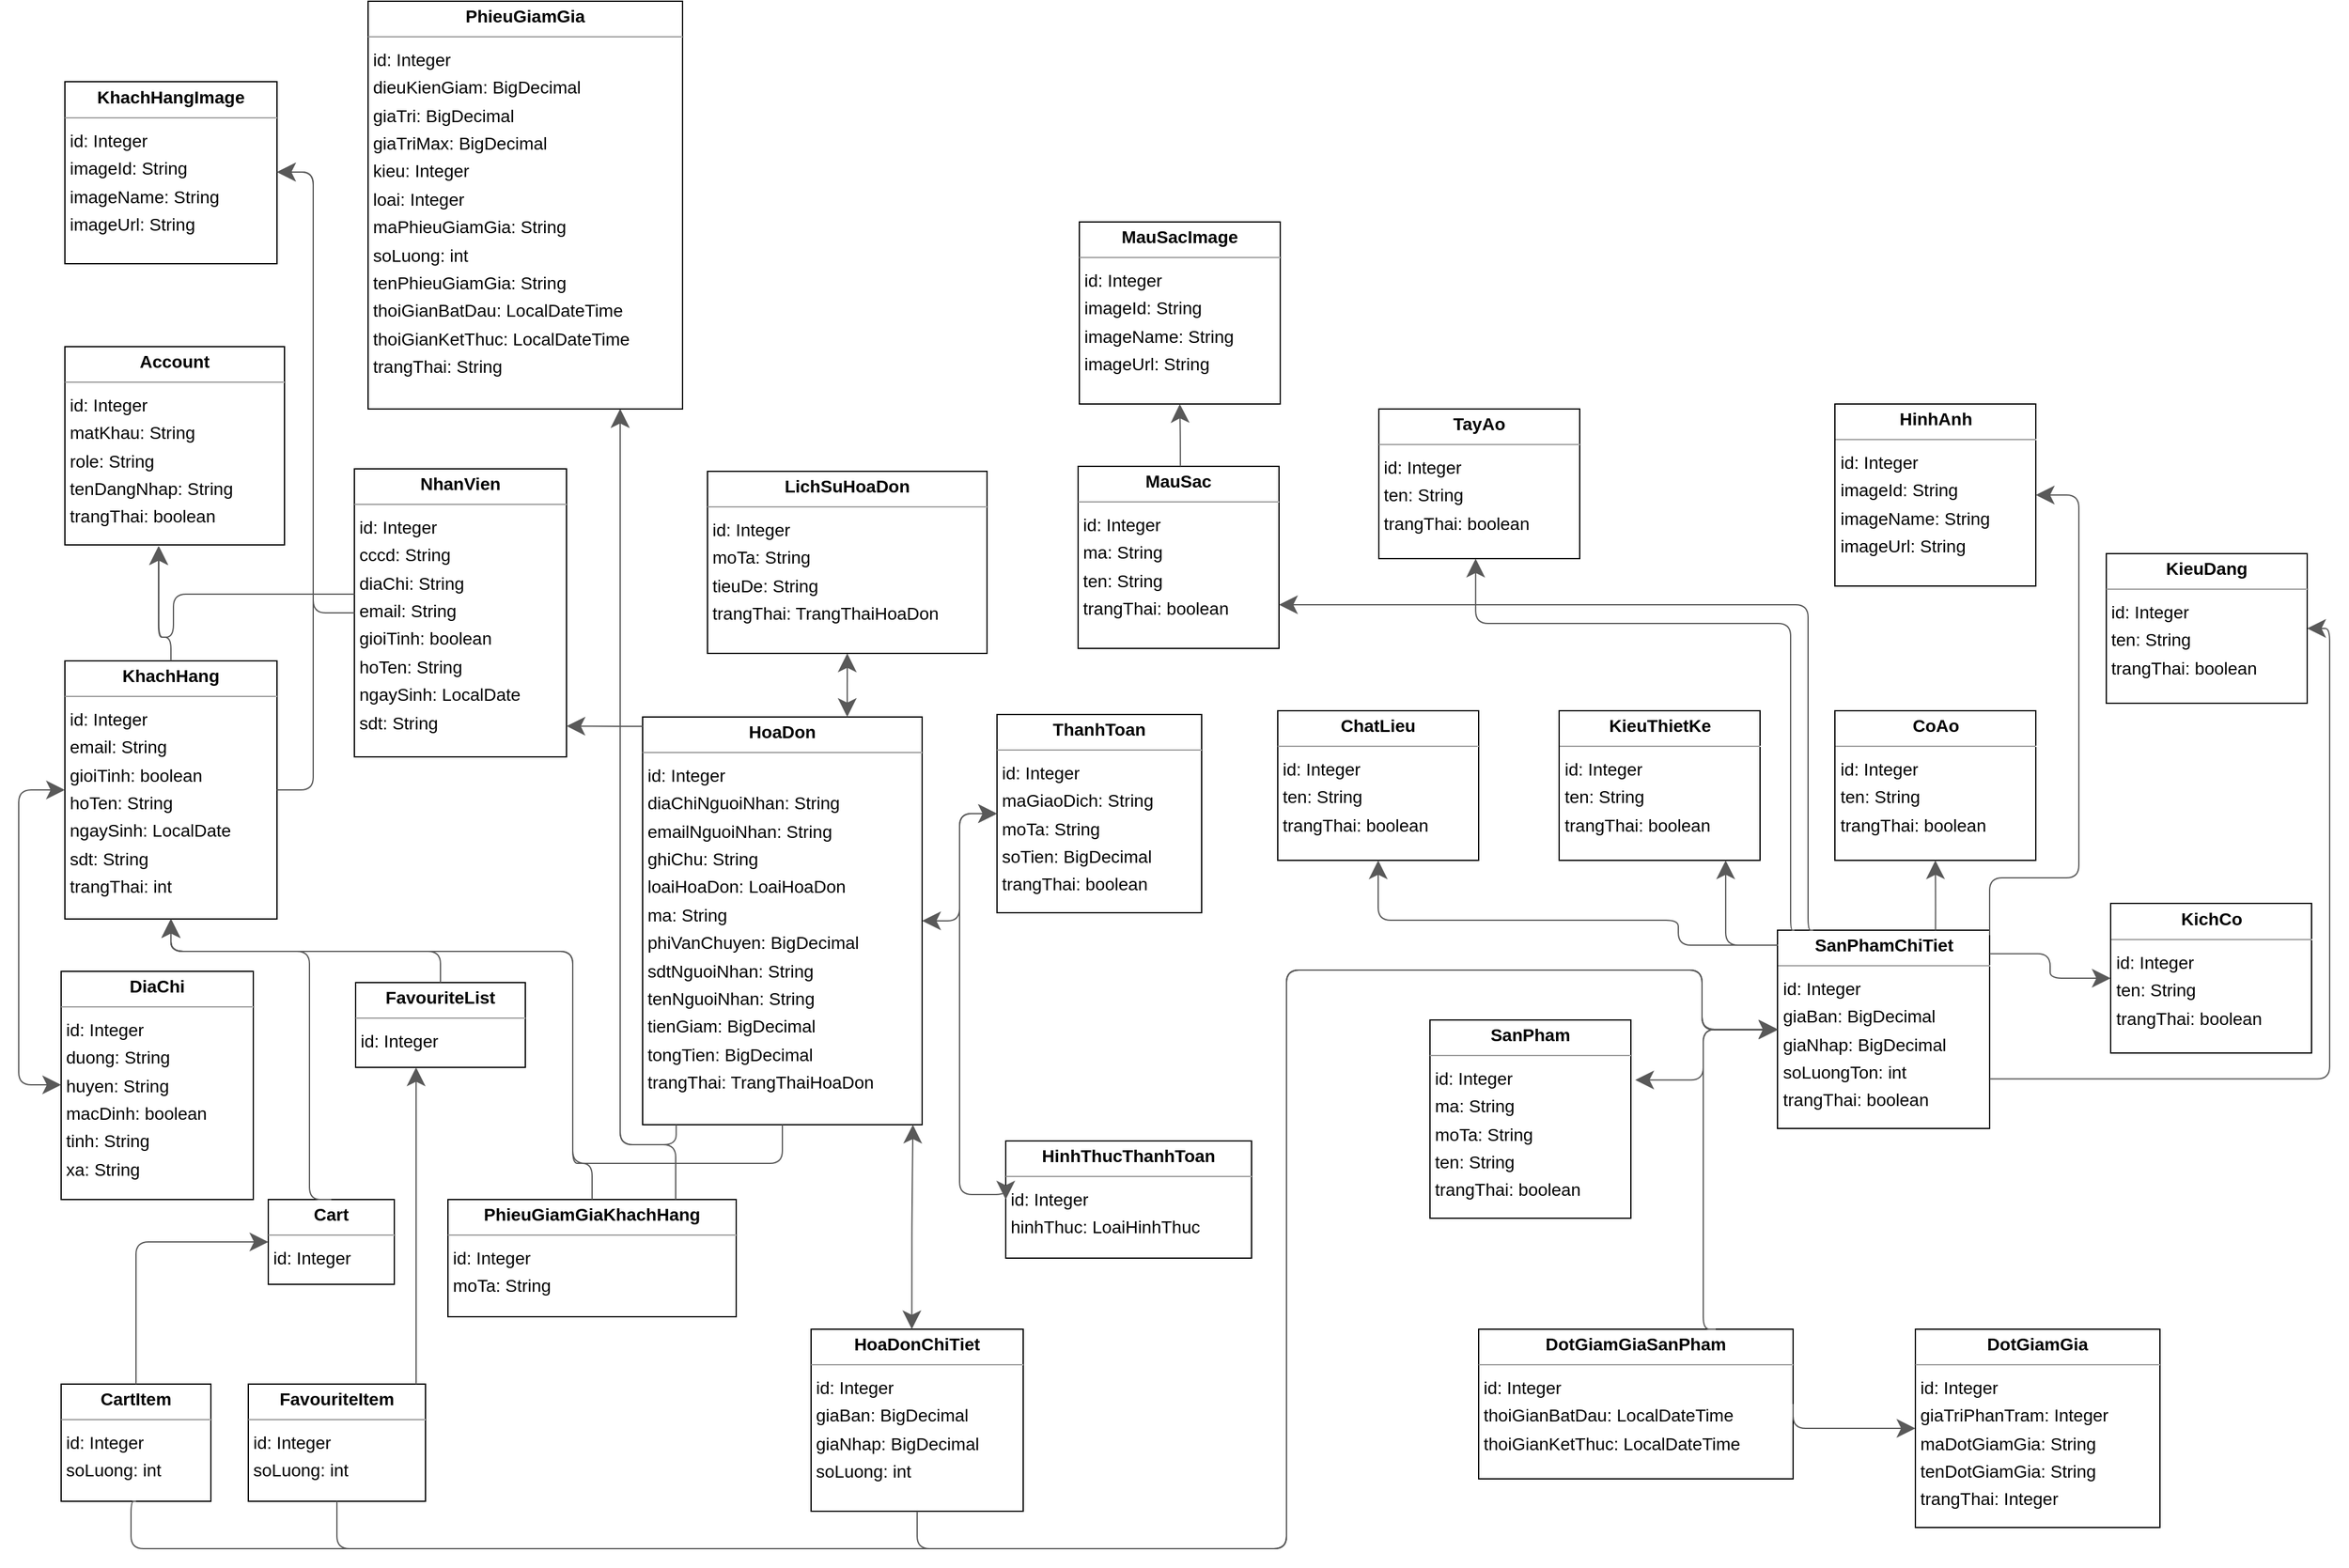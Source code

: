 <mxfile version="24.2.5" type="google" pages="3">
  <diagram name="Class_Diagram" id="12oN6znxCcm-HRqwzew_">
    <mxGraphModel grid="1" page="1" gridSize="10" guides="1" tooltips="1" connect="1" arrows="1" fold="1" pageScale="1" pageWidth="850" pageHeight="1100" math="0" shadow="0">
      <root>
        <mxCell id="0" />
        <mxCell id="1" parent="0" />
        <mxCell id="jlxrV1-ftLI8AvpM-f8m-1" value="&lt;p style=&quot;margin:0px;margin-top:4px;text-align:center;&quot;&gt;&lt;b&gt;Account&lt;/b&gt;&lt;/p&gt;&lt;hr size=&quot;1&quot;/&gt;&lt;p style=&quot;margin:0 0 0 4px;line-height:1.6;&quot;&gt; id:  Integer &lt;br/&gt; matKhau:  String &lt;br/&gt; role:  String &lt;br/&gt; tenDangNhap:  String &lt;br/&gt; trangThai:  boolean &lt;/p&gt;" style="verticalAlign=top;align=left;overflow=fill;fontSize=14;fontFamily=Helvetica;html=1;rounded=0;shadow=0;comic=0;labelBackgroundColor=none;strokeWidth=1;" vertex="1" parent="1">
          <mxGeometry x="107" y="140" width="176" height="159" as="geometry" />
        </mxCell>
        <mxCell id="jlxrV1-ftLI8AvpM-f8m-2" value="&lt;p style=&quot;margin:0px;margin-top:4px;text-align:center;&quot;&gt;&lt;b&gt;Cart&lt;/b&gt;&lt;/p&gt;&lt;hr size=&quot;1&quot;/&gt;&lt;p style=&quot;margin:0 0 0 4px;line-height:1.6;&quot;&gt; id:  Integer &lt;/p&gt;" style="verticalAlign=top;align=left;overflow=fill;fontSize=14;fontFamily=Helvetica;html=1;rounded=0;shadow=0;comic=0;labelBackgroundColor=none;strokeWidth=1;" vertex="1" parent="1">
          <mxGeometry x="270" y="824" width="101" height="68" as="geometry" />
        </mxCell>
        <mxCell id="jlxrV1-ftLI8AvpM-f8m-3" value="&lt;p style=&quot;margin:0px;margin-top:4px;text-align:center;&quot;&gt;&lt;b&gt;CartItem&lt;/b&gt;&lt;/p&gt;&lt;hr size=&quot;1&quot;/&gt;&lt;p style=&quot;margin:0 0 0 4px;line-height:1.6;&quot;&gt; id:  Integer &lt;br/&gt; soLuong:  int &lt;/p&gt;" style="verticalAlign=top;align=left;overflow=fill;fontSize=14;fontFamily=Helvetica;html=1;rounded=0;shadow=0;comic=0;labelBackgroundColor=none;strokeWidth=1;" vertex="1" parent="1">
          <mxGeometry x="104" y="972" width="120" height="94" as="geometry" />
        </mxCell>
        <mxCell id="jlxrV1-ftLI8AvpM-f8m-4" value="&lt;p style=&quot;margin:0px;margin-top:4px;text-align:center;&quot;&gt;&lt;b&gt;ChatLieu&lt;/b&gt;&lt;/p&gt;&lt;hr size=&quot;1&quot;/&gt;&lt;p style=&quot;margin:0 0 0 4px;line-height:1.6;&quot;&gt; id:  Integer &lt;br/&gt; ten:  String &lt;br/&gt; trangThai:  boolean &lt;/p&gt;" style="verticalAlign=top;align=left;overflow=fill;fontSize=14;fontFamily=Helvetica;html=1;rounded=0;shadow=0;comic=0;labelBackgroundColor=none;strokeWidth=1;" vertex="1" parent="1">
          <mxGeometry x="1079" y="432" width="161" height="120" as="geometry" />
        </mxCell>
        <mxCell id="jlxrV1-ftLI8AvpM-f8m-5" value="&lt;p style=&quot;margin:0px;margin-top:4px;text-align:center;&quot;&gt;&lt;b&gt;CoAo&lt;/b&gt;&lt;/p&gt;&lt;hr size=&quot;1&quot;/&gt;&lt;p style=&quot;margin:0 0 0 4px;line-height:1.6;&quot;&gt; id:  Integer &lt;br/&gt; ten:  String &lt;br/&gt; trangThai:  boolean &lt;/p&gt;" style="verticalAlign=top;align=left;overflow=fill;fontSize=14;fontFamily=Helvetica;html=1;rounded=0;shadow=0;comic=0;labelBackgroundColor=none;strokeWidth=1;" vertex="1" parent="1">
          <mxGeometry x="1525.5" y="432" width="161" height="120" as="geometry" />
        </mxCell>
        <mxCell id="jlxrV1-ftLI8AvpM-f8m-6" value="&lt;p style=&quot;margin:0px;margin-top:4px;text-align:center;&quot;&gt;&lt;b&gt;DiaChi&lt;/b&gt;&lt;/p&gt;&lt;hr size=&quot;1&quot;/&gt;&lt;p style=&quot;margin:0 0 0 4px;line-height:1.6;&quot;&gt; id:  Integer &lt;br/&gt; duong:  String &lt;br/&gt; huyen:  String &lt;br/&gt; macDinh:  boolean &lt;br/&gt; tinh:  String &lt;br/&gt; xa:  String &lt;/p&gt;" style="verticalAlign=top;align=left;overflow=fill;fontSize=14;fontFamily=Helvetica;html=1;rounded=0;shadow=0;comic=0;labelBackgroundColor=none;strokeWidth=1;" vertex="1" parent="1">
          <mxGeometry x="104" y="641" width="154" height="183" as="geometry" />
        </mxCell>
        <mxCell id="jlxrV1-ftLI8AvpM-f8m-7" value="&lt;p style=&quot;margin:0px;margin-top:4px;text-align:center;&quot;&gt;&lt;b&gt;DotGiamGia&lt;/b&gt;&lt;/p&gt;&lt;hr size=&quot;1&quot;/&gt;&lt;p style=&quot;margin:0 0 0 4px;line-height:1.6;&quot;&gt; id:  Integer &lt;br/&gt; giaTriPhanTram:  Integer &lt;br/&gt; maDotGiamGia:  String &lt;br/&gt; tenDotGiamGia:  String &lt;br/&gt; trangThai:  Integer &lt;/p&gt;" style="verticalAlign=top;align=left;overflow=fill;fontSize=14;fontFamily=Helvetica;html=1;rounded=0;shadow=0;comic=0;labelBackgroundColor=none;strokeWidth=1;" vertex="1" parent="1">
          <mxGeometry x="1590" y="928" width="196" height="159" as="geometry" />
        </mxCell>
        <mxCell id="jlxrV1-ftLI8AvpM-f8m-8" value="&lt;p style=&quot;margin:0px;margin-top:4px;text-align:center;&quot;&gt;&lt;b&gt;DotGiamGiaSanPham&lt;/b&gt;&lt;/p&gt;&lt;hr size=&quot;1&quot;/&gt;&lt;p style=&quot;margin:0 0 0 4px;line-height:1.6;&quot;&gt; id:  Integer &lt;br/&gt; thoiGianBatDau:  LocalDateTime &lt;br/&gt; thoiGianKetThuc:  LocalDateTime &lt;/p&gt;" style="verticalAlign=top;align=left;overflow=fill;fontSize=14;fontFamily=Helvetica;html=1;rounded=0;shadow=0;comic=0;labelBackgroundColor=none;strokeWidth=1;" vertex="1" parent="1">
          <mxGeometry x="1240" y="928" width="252" height="120" as="geometry" />
        </mxCell>
        <mxCell id="jlxrV1-ftLI8AvpM-f8m-9" value="&lt;p style=&quot;margin:0px;margin-top:4px;text-align:center;&quot;&gt;&lt;b&gt;FavouriteItem&lt;/b&gt;&lt;/p&gt;&lt;hr size=&quot;1&quot;/&gt;&lt;p style=&quot;margin:0 0 0 4px;line-height:1.6;&quot;&gt; id:  Integer &lt;br/&gt; soLuong:  int &lt;/p&gt;" style="verticalAlign=top;align=left;overflow=fill;fontSize=14;fontFamily=Helvetica;html=1;rounded=0;shadow=0;comic=0;labelBackgroundColor=none;strokeWidth=1;" vertex="1" parent="1">
          <mxGeometry x="254" y="972" width="142" height="94" as="geometry" />
        </mxCell>
        <mxCell id="jlxrV1-ftLI8AvpM-f8m-10" value="&lt;p style=&quot;margin:0px;margin-top:4px;text-align:center;&quot;&gt;&lt;b&gt;FavouriteList&lt;/b&gt;&lt;/p&gt;&lt;hr size=&quot;1&quot;/&gt;&lt;p style=&quot;margin:0 0 0 4px;line-height:1.6;&quot;&gt; id:  Integer &lt;/p&gt;" style="verticalAlign=top;align=left;overflow=fill;fontSize=14;fontFamily=Helvetica;html=1;rounded=0;shadow=0;comic=0;labelBackgroundColor=none;strokeWidth=1;" vertex="1" parent="1">
          <mxGeometry x="340" y="650" width="136" height="68" as="geometry" />
        </mxCell>
        <mxCell id="jlxrV1-ftLI8AvpM-f8m-11" value="&lt;p style=&quot;margin:0px;margin-top:4px;text-align:center;&quot;&gt;&lt;b&gt;HinhAnh&lt;/b&gt;&lt;/p&gt;&lt;hr size=&quot;1&quot;/&gt;&lt;p style=&quot;margin:0 0 0 4px;line-height:1.6;&quot;&gt; id:  Integer &lt;br/&gt; imageId:  String &lt;br/&gt; imageName:  String &lt;br/&gt; imageUrl:  String &lt;/p&gt;" style="verticalAlign=top;align=left;overflow=fill;fontSize=14;fontFamily=Helvetica;html=1;rounded=0;shadow=0;comic=0;labelBackgroundColor=none;strokeWidth=1;" vertex="1" parent="1">
          <mxGeometry x="1525.5" y="186" width="161" height="146" as="geometry" />
        </mxCell>
        <mxCell id="jlxrV1-ftLI8AvpM-f8m-12" value="&lt;p style=&quot;margin:0px;margin-top:4px;text-align:center;&quot;&gt;&lt;b&gt;HinhThucThanhToan&lt;/b&gt;&lt;/p&gt;&lt;hr size=&quot;1&quot;/&gt;&lt;p style=&quot;margin:0 0 0 4px;line-height:1.6;&quot;&gt; id:  Integer &lt;br/&gt; hinhThuc:  LoaiHinhThuc &lt;/p&gt;" style="verticalAlign=top;align=left;overflow=fill;fontSize=14;fontFamily=Helvetica;html=1;rounded=0;shadow=0;comic=0;labelBackgroundColor=none;strokeWidth=1;" vertex="1" parent="1">
          <mxGeometry x="861" y="777" width="197" height="94" as="geometry" />
        </mxCell>
        <mxCell id="jlxrV1-ftLI8AvpM-f8m-13" value="&lt;p style=&quot;margin:0px;margin-top:4px;text-align:center;&quot;&gt;&lt;b&gt;HoaDon&lt;/b&gt;&lt;/p&gt;&lt;hr size=&quot;1&quot;/&gt;&lt;p style=&quot;margin:0 0 0 4px;line-height:1.6;&quot;&gt; id:  Integer &lt;br/&gt; diaChiNguoiNhan:  String &lt;br/&gt; emailNguoiNhan:  String &lt;br/&gt; ghiChu:  String &lt;br/&gt; loaiHoaDon:  LoaiHoaDon &lt;br/&gt; ma:  String &lt;br/&gt; phiVanChuyen:  BigDecimal &lt;br/&gt; sdtNguoiNhan:  String &lt;br/&gt; tenNguoiNhan:  String &lt;br/&gt; tienGiam:  BigDecimal &lt;br/&gt; tongTien:  BigDecimal &lt;br/&gt; trangThai:  TrangThaiHoaDon &lt;/p&gt;" style="verticalAlign=top;align=left;overflow=fill;fontSize=14;fontFamily=Helvetica;html=1;rounded=0;shadow=0;comic=0;labelBackgroundColor=none;strokeWidth=1;" vertex="1" parent="1">
          <mxGeometry x="570" y="437" width="224" height="327" as="geometry" />
        </mxCell>
        <mxCell id="jlxrV1-ftLI8AvpM-f8m-14" value="&lt;p style=&quot;margin:0px;margin-top:4px;text-align:center;&quot;&gt;&lt;b&gt;HoaDonChiTiet&lt;/b&gt;&lt;/p&gt;&lt;hr size=&quot;1&quot;/&gt;&lt;p style=&quot;margin:0 0 0 4px;line-height:1.6;&quot;&gt; id:  Integer &lt;br/&gt; giaBan:  BigDecimal &lt;br/&gt; giaNhap:  BigDecimal &lt;br/&gt; soLuong:  int &lt;/p&gt;" style="verticalAlign=top;align=left;overflow=fill;fontSize=14;fontFamily=Helvetica;html=1;rounded=0;shadow=0;comic=0;labelBackgroundColor=none;strokeWidth=1;" vertex="1" parent="1">
          <mxGeometry x="705" y="928" width="170" height="146" as="geometry" />
        </mxCell>
        <mxCell id="jlxrV1-ftLI8AvpM-f8m-15" value="&lt;p style=&quot;margin:0px;margin-top:4px;text-align:center;&quot;&gt;&lt;b&gt;KhachHang&lt;/b&gt;&lt;/p&gt;&lt;hr size=&quot;1&quot;/&gt;&lt;p style=&quot;margin:0 0 0 4px;line-height:1.6;&quot;&gt; id:  Integer &lt;br/&gt; email:  String &lt;br/&gt; gioiTinh:  boolean &lt;br/&gt; hoTen:  String &lt;br/&gt; ngaySinh:  LocalDate &lt;br/&gt; sdt:  String &lt;br/&gt; trangThai:  int &lt;/p&gt;" style="verticalAlign=top;align=left;overflow=fill;fontSize=14;fontFamily=Helvetica;html=1;rounded=0;shadow=0;comic=0;labelBackgroundColor=none;strokeWidth=1;" vertex="1" parent="1">
          <mxGeometry x="107" y="392" width="170" height="207" as="geometry" />
        </mxCell>
        <mxCell id="jlxrV1-ftLI8AvpM-f8m-16" value="&lt;p style=&quot;margin:0px;margin-top:4px;text-align:center;&quot;&gt;&lt;b&gt;KhachHangImage&lt;/b&gt;&lt;/p&gt;&lt;hr size=&quot;1&quot;/&gt;&lt;p style=&quot;margin:0 0 0 4px;line-height:1.6;&quot;&gt; id:  Integer &lt;br/&gt; imageId:  String &lt;br/&gt; imageName:  String &lt;br/&gt; imageUrl:  String &lt;/p&gt;" style="verticalAlign=top;align=left;overflow=fill;fontSize=14;fontFamily=Helvetica;html=1;rounded=0;shadow=0;comic=0;labelBackgroundColor=none;strokeWidth=1;" vertex="1" parent="1">
          <mxGeometry x="107" y="-72.5" width="170" height="146" as="geometry" />
        </mxCell>
        <mxCell id="jlxrV1-ftLI8AvpM-f8m-17" value="&lt;p style=&quot;margin:0px;margin-top:4px;text-align:center;&quot;&gt;&lt;b&gt;KichCo&lt;/b&gt;&lt;/p&gt;&lt;hr size=&quot;1&quot;/&gt;&lt;p style=&quot;margin:0 0 0 4px;line-height:1.6;&quot;&gt; id:  Integer &lt;br/&gt; ten:  String &lt;br/&gt; trangThai:  boolean &lt;/p&gt;" style="verticalAlign=top;align=left;overflow=fill;fontSize=14;fontFamily=Helvetica;html=1;rounded=0;shadow=0;comic=0;labelBackgroundColor=none;strokeWidth=1;" vertex="1" parent="1">
          <mxGeometry x="1746.5" y="586.5" width="161" height="120" as="geometry" />
        </mxCell>
        <mxCell id="jlxrV1-ftLI8AvpM-f8m-18" value="&lt;p style=&quot;margin:0px;margin-top:4px;text-align:center;&quot;&gt;&lt;b&gt;KieuDang&lt;/b&gt;&lt;/p&gt;&lt;hr size=&quot;1&quot;/&gt;&lt;p style=&quot;margin:0 0 0 4px;line-height:1.6;&quot;&gt; id:  Integer &lt;br/&gt; ten:  String &lt;br/&gt; trangThai:  boolean &lt;/p&gt;" style="verticalAlign=top;align=left;overflow=fill;fontSize=14;fontFamily=Helvetica;html=1;rounded=0;shadow=0;comic=0;labelBackgroundColor=none;strokeWidth=1;" vertex="1" parent="1">
          <mxGeometry x="1743" y="306" width="161" height="120" as="geometry" />
        </mxCell>
        <mxCell id="jlxrV1-ftLI8AvpM-f8m-19" value="&lt;p style=&quot;margin:0px;margin-top:4px;text-align:center;&quot;&gt;&lt;b&gt;KieuThietKe&lt;/b&gt;&lt;/p&gt;&lt;hr size=&quot;1&quot;/&gt;&lt;p style=&quot;margin:0 0 0 4px;line-height:1.6;&quot;&gt; id:  Integer &lt;br/&gt; ten:  String &lt;br/&gt; trangThai:  boolean &lt;/p&gt;" style="verticalAlign=top;align=left;overflow=fill;fontSize=14;fontFamily=Helvetica;html=1;rounded=0;shadow=0;comic=0;labelBackgroundColor=none;strokeWidth=1;" vertex="1" parent="1">
          <mxGeometry x="1304.5" y="432" width="161" height="120" as="geometry" />
        </mxCell>
        <mxCell id="jlxrV1-ftLI8AvpM-f8m-20" value="&lt;p style=&quot;margin:0px;margin-top:4px;text-align:center;&quot;&gt;&lt;b&gt;LichSuHoaDon&lt;/b&gt;&lt;/p&gt;&lt;hr size=&quot;1&quot;/&gt;&lt;p style=&quot;margin:0 0 0 4px;line-height:1.6;&quot;&gt; id:  Integer &lt;br/&gt; moTa:  String &lt;br/&gt; tieuDe:  String &lt;br/&gt; trangThai:  TrangThaiHoaDon &lt;/p&gt;" style="verticalAlign=top;align=left;overflow=fill;fontSize=14;fontFamily=Helvetica;html=1;rounded=0;shadow=0;comic=0;labelBackgroundColor=none;strokeWidth=1;" vertex="1" parent="1">
          <mxGeometry x="622" y="240" width="224" height="146" as="geometry" />
        </mxCell>
        <mxCell id="jlxrV1-ftLI8AvpM-f8m-21" value="&lt;p style=&quot;margin:0px;margin-top:4px;text-align:center;&quot;&gt;&lt;b&gt;MauSac&lt;/b&gt;&lt;/p&gt;&lt;hr size=&quot;1&quot;/&gt;&lt;p style=&quot;margin:0 0 0 4px;line-height:1.6;&quot;&gt; id:  Integer &lt;br/&gt; ma:  String &lt;br/&gt; ten:  String &lt;br/&gt; trangThai:  boolean &lt;/p&gt;" style="verticalAlign=top;align=left;overflow=fill;fontSize=14;fontFamily=Helvetica;html=1;rounded=0;shadow=0;comic=0;labelBackgroundColor=none;strokeWidth=1;" vertex="1" parent="1">
          <mxGeometry x="919" y="236" width="161" height="146" as="geometry" />
        </mxCell>
        <mxCell id="jlxrV1-ftLI8AvpM-f8m-22" value="&lt;p style=&quot;margin:0px;margin-top:4px;text-align:center;&quot;&gt;&lt;b&gt;MauSacImage&lt;/b&gt;&lt;/p&gt;&lt;hr size=&quot;1&quot;/&gt;&lt;p style=&quot;margin:0 0 0 4px;line-height:1.6;&quot;&gt; id:  Integer &lt;br/&gt; imageId:  String &lt;br/&gt; imageName:  String &lt;br/&gt; imageUrl:  String &lt;/p&gt;" style="verticalAlign=top;align=left;overflow=fill;fontSize=14;fontFamily=Helvetica;html=1;rounded=0;shadow=0;comic=0;labelBackgroundColor=none;strokeWidth=1;" vertex="1" parent="1">
          <mxGeometry x="920" y="40" width="161" height="146" as="geometry" />
        </mxCell>
        <mxCell id="jlxrV1-ftLI8AvpM-f8m-23" value="&lt;p style=&quot;margin:0px;margin-top:4px;text-align:center;&quot;&gt;&lt;b&gt;NhanVien&lt;/b&gt;&lt;/p&gt;&lt;hr size=&quot;1&quot;/&gt;&lt;p style=&quot;margin:0 0 0 4px;line-height:1.6;&quot;&gt; id:  Integer &lt;br/&gt; cccd:  String &lt;br/&gt; diaChi:  String &lt;br/&gt; email:  String &lt;br/&gt; gioiTinh:  boolean &lt;br/&gt; hoTen:  String &lt;br/&gt; ngaySinh:  LocalDate &lt;br/&gt; sdt:  String &lt;/p&gt;" style="verticalAlign=top;align=left;overflow=fill;fontSize=14;fontFamily=Helvetica;html=1;rounded=0;shadow=0;comic=0;labelBackgroundColor=none;strokeWidth=1;" vertex="1" parent="1">
          <mxGeometry x="339" y="238" width="170" height="231" as="geometry" />
        </mxCell>
        <mxCell id="jlxrV1-ftLI8AvpM-f8m-24" value="&lt;p style=&quot;margin:0px;margin-top:4px;text-align:center;&quot;&gt;&lt;b&gt;PhieuGiamGia&lt;/b&gt;&lt;/p&gt;&lt;hr size=&quot;1&quot;/&gt;&lt;p style=&quot;margin:0 0 0 4px;line-height:1.6;&quot;&gt; id:  Integer &lt;br/&gt; dieuKienGiam:  BigDecimal &lt;br/&gt; giaTri:  BigDecimal &lt;br/&gt; giaTriMax:  BigDecimal &lt;br/&gt; kieu:  Integer &lt;br/&gt; loai:  Integer &lt;br/&gt; maPhieuGiamGia:  String &lt;br/&gt; soLuong:  int &lt;br/&gt; tenPhieuGiamGia:  String &lt;br/&gt; thoiGianBatDau:  LocalDateTime &lt;br/&gt; thoiGianKetThuc:  LocalDateTime &lt;br/&gt; trangThai:  String &lt;/p&gt;" style="verticalAlign=top;align=left;overflow=fill;fontSize=14;fontFamily=Helvetica;html=1;rounded=0;shadow=0;comic=0;labelBackgroundColor=none;strokeWidth=1;" vertex="1" parent="1">
          <mxGeometry x="350" y="-137" width="252" height="327" as="geometry" />
        </mxCell>
        <mxCell id="jlxrV1-ftLI8AvpM-f8m-25" value="&lt;p style=&quot;margin:0px;margin-top:4px;text-align:center;&quot;&gt;&lt;b&gt;PhieuGiamGiaKhachHang&lt;/b&gt;&lt;/p&gt;&lt;hr size=&quot;1&quot;/&gt;&lt;p style=&quot;margin:0 0 0 4px;line-height:1.6;&quot;&gt; id:  Integer &lt;br/&gt; moTa:  String &lt;/p&gt;" style="verticalAlign=top;align=left;overflow=fill;fontSize=14;fontFamily=Helvetica;html=1;rounded=0;shadow=0;comic=0;labelBackgroundColor=none;strokeWidth=1;" vertex="1" parent="1">
          <mxGeometry x="414" y="824" width="231" height="94" as="geometry" />
        </mxCell>
        <mxCell id="jlxrV1-ftLI8AvpM-f8m-26" value="&lt;p style=&quot;margin:0px;margin-top:4px;text-align:center;&quot;&gt;&lt;b&gt;SanPham&lt;/b&gt;&lt;/p&gt;&lt;hr size=&quot;1&quot;/&gt;&lt;p style=&quot;margin:0 0 0 4px;line-height:1.6;&quot;&gt; id:  Integer &lt;br/&gt; ma:  String &lt;br/&gt; moTa:  String &lt;br/&gt; ten:  String &lt;br/&gt; trangThai:  boolean &lt;/p&gt;" style="verticalAlign=top;align=left;overflow=fill;fontSize=14;fontFamily=Helvetica;html=1;rounded=0;shadow=0;comic=0;labelBackgroundColor=none;strokeWidth=1;" vertex="1" parent="1">
          <mxGeometry x="1201" y="680" width="161" height="159" as="geometry" />
        </mxCell>
        <mxCell id="jlxrV1-ftLI8AvpM-f8m-27" value="&lt;p style=&quot;margin:0px;margin-top:4px;text-align:center;&quot;&gt;&lt;b&gt;SanPhamChiTiet&lt;/b&gt;&lt;/p&gt;&lt;hr size=&quot;1&quot;/&gt;&lt;p style=&quot;margin:0 0 0 4px;line-height:1.6;&quot;&gt; id:  Integer &lt;br/&gt; giaBan:  BigDecimal &lt;br/&gt; giaNhap:  BigDecimal &lt;br/&gt; soLuongTon:  int &lt;br/&gt; trangThai:  boolean &lt;/p&gt;" style="verticalAlign=top;align=left;overflow=fill;fontSize=14;fontFamily=Helvetica;html=1;rounded=0;shadow=0;comic=0;labelBackgroundColor=none;strokeWidth=1;" vertex="1" parent="1">
          <mxGeometry x="1479.5" y="608" width="170" height="159" as="geometry" />
        </mxCell>
        <mxCell id="jlxrV1-ftLI8AvpM-f8m-28" value="&lt;p style=&quot;margin:0px;margin-top:4px;text-align:center;&quot;&gt;&lt;b&gt;TayAo&lt;/b&gt;&lt;/p&gt;&lt;hr size=&quot;1&quot;/&gt;&lt;p style=&quot;margin:0 0 0 4px;line-height:1.6;&quot;&gt; id:  Integer &lt;br/&gt; ten:  String &lt;br/&gt; trangThai:  boolean &lt;/p&gt;" style="verticalAlign=top;align=left;overflow=fill;fontSize=14;fontFamily=Helvetica;html=1;rounded=0;shadow=0;comic=0;labelBackgroundColor=none;strokeWidth=1;" vertex="1" parent="1">
          <mxGeometry x="1160" y="190" width="161" height="120" as="geometry" />
        </mxCell>
        <mxCell id="jlxrV1-ftLI8AvpM-f8m-29" value="&lt;p style=&quot;margin:0px;margin-top:4px;text-align:center;&quot;&gt;&lt;b&gt;ThanhToan&lt;/b&gt;&lt;/p&gt;&lt;hr size=&quot;1&quot;/&gt;&lt;p style=&quot;margin:0 0 0 4px;line-height:1.6;&quot;&gt; id:  Integer &lt;br/&gt; maGiaoDich:  String &lt;br/&gt; moTa:  String &lt;br/&gt; soTien:  BigDecimal &lt;br/&gt; trangThai:  boolean &lt;/p&gt;" style="verticalAlign=top;align=left;overflow=fill;fontSize=14;fontFamily=Helvetica;html=1;rounded=0;shadow=0;comic=0;labelBackgroundColor=none;strokeWidth=1;" vertex="1" parent="1">
          <mxGeometry x="854" y="435" width="164" height="159" as="geometry" />
        </mxCell>
        <mxCell id="jlxrV1-ftLI8AvpM-f8m-30" value="" style="html=1;rounded=1;edgeStyle=orthogonalEdgeStyle;dashed=0;startArrow=none;endArrow=classic;endSize=12;strokeColor=#595959;exitX=0.500;exitY=0.000;exitDx=0;exitDy=0;entryX=0.500;entryY=1.000;entryDx=0;entryDy=0;" edge="1" parent="1" source="jlxrV1-ftLI8AvpM-f8m-2" target="jlxrV1-ftLI8AvpM-f8m-15">
          <mxGeometry width="50" height="50" relative="1" as="geometry">
            <Array as="points">
              <mxPoint x="303" y="625" />
              <mxPoint x="192" y="625" />
            </Array>
          </mxGeometry>
        </mxCell>
        <mxCell id="jlxrV1-ftLI8AvpM-f8m-31" value="" style="html=1;rounded=1;edgeStyle=orthogonalEdgeStyle;dashed=0;startArrow=none;endArrow=classic;endSize=12;strokeColor=#595959;exitX=0.500;exitY=0.001;exitDx=0;exitDy=0;entryX=0.000;entryY=0.500;entryDx=0;entryDy=0;" edge="1" parent="1" source="jlxrV1-ftLI8AvpM-f8m-3" target="jlxrV1-ftLI8AvpM-f8m-2">
          <mxGeometry width="50" height="50" relative="1" as="geometry">
            <Array as="points">
              <mxPoint x="164" y="858" />
            </Array>
          </mxGeometry>
        </mxCell>
        <mxCell id="jlxrV1-ftLI8AvpM-f8m-32" value="" style="html=1;rounded=1;edgeStyle=orthogonalEdgeStyle;dashed=0;startArrow=none;endArrow=classic;endSize=12;strokeColor=#595959;exitX=0.500;exitY=1.000;exitDx=0;exitDy=0;" edge="1" parent="1" source="jlxrV1-ftLI8AvpM-f8m-3" target="jlxrV1-ftLI8AvpM-f8m-27">
          <mxGeometry width="50" height="50" relative="1" as="geometry">
            <Array as="points">
              <mxPoint x="160" y="1066" />
              <mxPoint x="160" y="1104" />
              <mxPoint x="1086" y="1104" />
              <mxPoint x="1086" y="640" />
              <mxPoint x="1419" y="640" />
              <mxPoint x="1419" y="688" />
            </Array>
          </mxGeometry>
        </mxCell>
        <mxCell id="jlxrV1-ftLI8AvpM-f8m-33" value="" style="html=1;rounded=1;edgeStyle=orthogonalEdgeStyle;dashed=0;startArrow=none;endArrow=classic;endSize=12;strokeColor=#595959;exitX=1.000;exitY=0.500;exitDx=0;exitDy=0;entryX=0;entryY=0.5;entryDx=0;entryDy=0;" edge="1" parent="1" source="jlxrV1-ftLI8AvpM-f8m-8" target="jlxrV1-ftLI8AvpM-f8m-7">
          <mxGeometry width="50" height="50" relative="1" as="geometry">
            <Array as="points">
              <mxPoint x="1492" y="1008" />
            </Array>
          </mxGeometry>
        </mxCell>
        <mxCell id="jlxrV1-ftLI8AvpM-f8m-34" value="" style="html=1;rounded=1;edgeStyle=orthogonalEdgeStyle;dashed=0;startArrow=none;endArrow=classic;endSize=12;strokeColor=#595959;exitX=0.754;exitY=0;exitDx=0;exitDy=0;entryX=0.000;entryY=0.500;entryDx=0;entryDy=0;exitPerimeter=0;" edge="1" parent="1" source="jlxrV1-ftLI8AvpM-f8m-8" target="jlxrV1-ftLI8AvpM-f8m-27">
          <mxGeometry width="50" height="50" relative="1" as="geometry">
            <Array as="points">
              <mxPoint x="1420" y="928" />
              <mxPoint x="1420" y="688" />
            </Array>
          </mxGeometry>
        </mxCell>
        <mxCell id="jlxrV1-ftLI8AvpM-f8m-35" value="" style="html=1;rounded=1;edgeStyle=orthogonalEdgeStyle;dashed=0;startArrow=none;endArrow=classic;endSize=12;strokeColor=#595959;exitX=0.947;exitY=0.000;exitDx=0;exitDy=0;entryX=0.356;entryY=1.001;entryDx=0;entryDy=0;" edge="1" parent="1" source="jlxrV1-ftLI8AvpM-f8m-9" target="jlxrV1-ftLI8AvpM-f8m-10">
          <mxGeometry width="50" height="50" relative="1" as="geometry">
            <Array as="points" />
          </mxGeometry>
        </mxCell>
        <mxCell id="jlxrV1-ftLI8AvpM-f8m-36" value="" style="html=1;rounded=1;edgeStyle=orthogonalEdgeStyle;dashed=0;startArrow=none;endArrow=classic;endSize=12;strokeColor=#595959;exitX=0.500;exitY=1.001;exitDx=0;exitDy=0;entryX=0.000;entryY=0.500;entryDx=0;entryDy=0;" edge="1" parent="1" source="jlxrV1-ftLI8AvpM-f8m-9" target="jlxrV1-ftLI8AvpM-f8m-27">
          <mxGeometry width="50" height="50" relative="1" as="geometry">
            <Array as="points">
              <mxPoint x="325" y="1104" />
              <mxPoint x="1086" y="1104" />
              <mxPoint x="1086" y="640" />
              <mxPoint x="1419" y="640" />
              <mxPoint x="1419" y="688" />
            </Array>
          </mxGeometry>
        </mxCell>
        <mxCell id="jlxrV1-ftLI8AvpM-f8m-37" value="" style="html=1;rounded=1;edgeStyle=orthogonalEdgeStyle;dashed=0;startArrow=none;endArrow=classic;endSize=12;strokeColor=#595959;exitX=0.500;exitY=0.001;exitDx=0;exitDy=0;entryX=0.500;entryY=1.000;entryDx=0;entryDy=0;" edge="1" parent="1" source="jlxrV1-ftLI8AvpM-f8m-10" target="jlxrV1-ftLI8AvpM-f8m-15">
          <mxGeometry width="50" height="50" relative="1" as="geometry">
            <Array as="points">
              <mxPoint x="408" y="625" />
              <mxPoint x="192" y="625" />
            </Array>
          </mxGeometry>
        </mxCell>
        <mxCell id="jlxrV1-ftLI8AvpM-f8m-38" value="" style="html=1;rounded=1;edgeStyle=orthogonalEdgeStyle;dashed=0;startArrow=classic;startSize=12;endArrow=classic;endSize=12;strokeColor=#595959;exitX=0.000;exitY=0.500;exitDx=0;exitDy=0;entryX=0.000;entryY=0.500;entryDx=0;entryDy=0;" edge="1" parent="1" source="jlxrV1-ftLI8AvpM-f8m-12" target="jlxrV1-ftLI8AvpM-f8m-29">
          <mxGeometry width="50" height="50" relative="1" as="geometry">
            <Array as="points">
              <mxPoint x="824" y="820" />
              <mxPoint x="824" y="515" />
            </Array>
          </mxGeometry>
        </mxCell>
        <mxCell id="jlxrV1-ftLI8AvpM-f8m-39" value="" style="html=1;rounded=1;edgeStyle=orthogonalEdgeStyle;dashed=0;startArrow=none;endArrow=classic;endSize=12;strokeColor=#595959;exitX=0.500;exitY=1.000;exitDx=0;exitDy=0;entryX=0.500;entryY=1.000;entryDx=0;entryDy=0;" edge="1" parent="1" source="jlxrV1-ftLI8AvpM-f8m-13" target="jlxrV1-ftLI8AvpM-f8m-15">
          <mxGeometry width="50" height="50" relative="1" as="geometry">
            <Array as="points">
              <mxPoint x="682" y="795" />
              <mxPoint x="514" y="795" />
              <mxPoint x="514" y="625" />
              <mxPoint x="192" y="625" />
            </Array>
          </mxGeometry>
        </mxCell>
        <mxCell id="jlxrV1-ftLI8AvpM-f8m-40" value="" style="html=1;rounded=1;edgeStyle=orthogonalEdgeStyle;dashed=0;startArrow=classic;startSize=12;endArrow=classic;endSize=12;strokeColor=#595959;exitX=0.732;exitY=0.000;exitDx=0;exitDy=0;entryX=0.500;entryY=1.000;entryDx=0;entryDy=0;" edge="1" parent="1" source="jlxrV1-ftLI8AvpM-f8m-13" target="jlxrV1-ftLI8AvpM-f8m-20">
          <mxGeometry width="50" height="50" relative="1" as="geometry">
            <Array as="points" />
          </mxGeometry>
        </mxCell>
        <mxCell id="jlxrV1-ftLI8AvpM-f8m-41" value="" style="html=1;rounded=1;edgeStyle=orthogonalEdgeStyle;dashed=0;startArrow=none;endArrow=classic;endSize=12;strokeColor=#595959;exitX=0.000;exitY=0.023;exitDx=0;exitDy=0;entryX=1.000;entryY=0.893;entryDx=0;entryDy=0;" edge="1" parent="1" source="jlxrV1-ftLI8AvpM-f8m-13" target="jlxrV1-ftLI8AvpM-f8m-23">
          <mxGeometry width="50" height="50" relative="1" as="geometry">
            <Array as="points" />
          </mxGeometry>
        </mxCell>
        <mxCell id="jlxrV1-ftLI8AvpM-f8m-42" value="" style="html=1;rounded=1;edgeStyle=orthogonalEdgeStyle;dashed=0;startArrow=none;endArrow=classic;endSize=12;strokeColor=#595959;exitX=0.120;exitY=1.000;exitDx=0;exitDy=0;" edge="1" parent="1" source="jlxrV1-ftLI8AvpM-f8m-13">
          <mxGeometry width="50" height="50" relative="1" as="geometry">
            <Array as="points">
              <mxPoint x="597" y="780" />
              <mxPoint x="552" y="780" />
            </Array>
            <mxPoint x="552" y="190" as="targetPoint" />
          </mxGeometry>
        </mxCell>
        <mxCell id="jlxrV1-ftLI8AvpM-f8m-43" value="" style="html=1;rounded=1;edgeStyle=orthogonalEdgeStyle;dashed=0;startArrow=classic;startSize=12;endArrow=classic;endSize=12;strokeColor=#595959;exitX=1.000;exitY=0.500;exitDx=0;exitDy=0;entryX=0.000;entryY=0.500;entryDx=0;entryDy=0;" edge="1" parent="1" source="jlxrV1-ftLI8AvpM-f8m-13" target="jlxrV1-ftLI8AvpM-f8m-29">
          <mxGeometry width="50" height="50" relative="1" as="geometry">
            <Array as="points">
              <mxPoint x="824" y="600" />
              <mxPoint x="824" y="515" />
            </Array>
          </mxGeometry>
        </mxCell>
        <mxCell id="jlxrV1-ftLI8AvpM-f8m-44" value="" style="html=1;rounded=1;edgeStyle=orthogonalEdgeStyle;dashed=0;startArrow=classic;startSize=12;endArrow=classic;endSize=12;strokeColor=#595959;exitX=0.475;exitY=0.000;exitDx=0;exitDy=0;entryX=0.967;entryY=1.000;entryDx=0;entryDy=0;" edge="1" parent="1" source="jlxrV1-ftLI8AvpM-f8m-14" target="jlxrV1-ftLI8AvpM-f8m-13">
          <mxGeometry width="50" height="50" relative="1" as="geometry">
            <Array as="points" />
          </mxGeometry>
        </mxCell>
        <mxCell id="jlxrV1-ftLI8AvpM-f8m-45" value="" style="html=1;rounded=1;edgeStyle=orthogonalEdgeStyle;dashed=0;startArrow=none;endArrow=classic;endSize=12;strokeColor=#595959;exitX=0.500;exitY=1.000;exitDx=0;exitDy=0;entryX=0.000;entryY=0.500;entryDx=0;entryDy=0;" edge="1" parent="1" source="jlxrV1-ftLI8AvpM-f8m-14" target="jlxrV1-ftLI8AvpM-f8m-27">
          <mxGeometry width="50" height="50" relative="1" as="geometry">
            <Array as="points">
              <mxPoint x="790" y="1104" />
              <mxPoint x="1086" y="1104" />
              <mxPoint x="1086" y="640" />
              <mxPoint x="1419" y="640" />
              <mxPoint x="1419" y="688" />
            </Array>
          </mxGeometry>
        </mxCell>
        <mxCell id="jlxrV1-ftLI8AvpM-f8m-46" value="" style="html=1;rounded=1;edgeStyle=orthogonalEdgeStyle;dashed=0;startArrow=none;endArrow=classic;endSize=12;strokeColor=#595959;exitX=0.500;exitY=0.000;exitDx=0;exitDy=0;" edge="1" parent="1" source="jlxrV1-ftLI8AvpM-f8m-15">
          <mxGeometry width="50" height="50" relative="1" as="geometry">
            <Array as="points">
              <mxPoint x="192" y="373" />
              <mxPoint x="182" y="373" />
            </Array>
            <mxPoint x="182" y="300" as="targetPoint" />
          </mxGeometry>
        </mxCell>
        <mxCell id="jlxrV1-ftLI8AvpM-f8m-47" value="" style="html=1;rounded=1;edgeStyle=orthogonalEdgeStyle;dashed=0;startArrow=classic;startSize=12;endArrow=classic;endSize=12;strokeColor=#595959;exitX=0.000;exitY=0.500;exitDx=0;exitDy=0;" edge="1" parent="1" source="jlxrV1-ftLI8AvpM-f8m-15" target="jlxrV1-ftLI8AvpM-f8m-6">
          <mxGeometry width="50" height="50" relative="1" as="geometry">
            <Array as="points">
              <mxPoint x="70" y="496" />
              <mxPoint x="70" y="732" />
            </Array>
          </mxGeometry>
        </mxCell>
        <mxCell id="jlxrV1-ftLI8AvpM-f8m-48" value="" style="html=1;rounded=1;edgeStyle=orthogonalEdgeStyle;dashed=0;startArrow=none;endArrow=classic;endSize=12;strokeColor=#595959;exitX=1.000;exitY=0.500;exitDx=0;exitDy=0;entryX=1.000;entryY=0.500;entryDx=0;entryDy=0;" edge="1" parent="1" source="jlxrV1-ftLI8AvpM-f8m-15" target="jlxrV1-ftLI8AvpM-f8m-16">
          <mxGeometry width="50" height="50" relative="1" as="geometry">
            <Array as="points">
              <mxPoint x="306" y="496" />
              <mxPoint x="306" />
              <mxPoint x="277" />
            </Array>
          </mxGeometry>
        </mxCell>
        <mxCell id="jlxrV1-ftLI8AvpM-f8m-49" value="" style="html=1;rounded=1;edgeStyle=orthogonalEdgeStyle;dashed=0;startArrow=none;endArrow=classic;endSize=12;strokeColor=#595959;exitX=0.509;exitY=0.000;exitDx=0;exitDy=0;entryX=0.500;entryY=1.000;entryDx=0;entryDy=0;" edge="1" parent="1" source="jlxrV1-ftLI8AvpM-f8m-21" target="jlxrV1-ftLI8AvpM-f8m-22">
          <mxGeometry width="50" height="50" relative="1" as="geometry">
            <Array as="points" />
          </mxGeometry>
        </mxCell>
        <mxCell id="jlxrV1-ftLI8AvpM-f8m-50" value="" style="html=1;rounded=1;edgeStyle=orthogonalEdgeStyle;dashed=0;startArrow=none;endArrow=classic;endSize=12;strokeColor=#595959;exitX=0.000;exitY=0.435;exitDx=0;exitDy=0;entryX=0.428;entryY=1.006;entryDx=0;entryDy=0;entryPerimeter=0;" edge="1" parent="1" source="jlxrV1-ftLI8AvpM-f8m-23" target="jlxrV1-ftLI8AvpM-f8m-1">
          <mxGeometry width="50" height="50" relative="1" as="geometry">
            <Array as="points">
              <mxPoint x="194" y="338" />
              <mxPoint x="194" y="373" />
              <mxPoint x="182" y="373" />
            </Array>
          </mxGeometry>
        </mxCell>
        <mxCell id="jlxrV1-ftLI8AvpM-f8m-51" value="" style="html=1;rounded=1;edgeStyle=orthogonalEdgeStyle;dashed=0;startArrow=none;endArrow=classic;endSize=12;strokeColor=#595959;exitX=0.000;exitY=0.500;exitDx=0;exitDy=0;entryX=1.000;entryY=0.500;entryDx=0;entryDy=0;" edge="1" parent="1" source="jlxrV1-ftLI8AvpM-f8m-23" target="jlxrV1-ftLI8AvpM-f8m-16">
          <mxGeometry width="50" height="50" relative="1" as="geometry">
            <Array as="points">
              <mxPoint x="306" y="354" />
              <mxPoint x="306" />
              <mxPoint x="277" />
            </Array>
          </mxGeometry>
        </mxCell>
        <mxCell id="jlxrV1-ftLI8AvpM-f8m-52" value="" style="html=1;rounded=1;edgeStyle=orthogonalEdgeStyle;dashed=0;startArrow=none;endArrow=classic;endSize=12;strokeColor=#595959;exitX=0.500;exitY=0.000;exitDx=0;exitDy=0;entryX=0.500;entryY=1.000;entryDx=0;entryDy=0;" edge="1" parent="1" source="jlxrV1-ftLI8AvpM-f8m-25" target="jlxrV1-ftLI8AvpM-f8m-15">
          <mxGeometry width="50" height="50" relative="1" as="geometry">
            <Array as="points">
              <mxPoint x="529" y="795" />
              <mxPoint x="514" y="795" />
              <mxPoint x="514" y="625" />
              <mxPoint x="192" y="625" />
            </Array>
          </mxGeometry>
        </mxCell>
        <mxCell id="jlxrV1-ftLI8AvpM-f8m-53" value="" style="html=1;rounded=1;edgeStyle=orthogonalEdgeStyle;dashed=0;startArrow=none;endArrow=classic;endSize=12;strokeColor=#595959;exitX=0.790;exitY=0.000;exitDx=0;exitDy=0;" edge="1" parent="1" source="jlxrV1-ftLI8AvpM-f8m-25">
          <mxGeometry width="50" height="50" relative="1" as="geometry">
            <Array as="points">
              <mxPoint x="597" y="780" />
              <mxPoint x="552" y="780" />
            </Array>
            <mxPoint x="552" y="190" as="targetPoint" />
          </mxGeometry>
        </mxCell>
        <mxCell id="jlxrV1-ftLI8AvpM-f8m-54" value="" style="html=1;rounded=1;edgeStyle=orthogonalEdgeStyle;dashed=0;startArrow=classic;startSize=12;endArrow=classic;endSize=12;strokeColor=#595959;exitX=1.000;exitY=0.013;exitDx=0;exitDy=0;entryX=0.000;entryY=0.500;entryDx=0;entryDy=0;" edge="1" parent="1" target="jlxrV1-ftLI8AvpM-f8m-27">
          <mxGeometry width="50" height="50" relative="1" as="geometry">
            <Array as="points">
              <mxPoint x="1420" y="728" />
              <mxPoint x="1420" y="688" />
            </Array>
            <mxPoint x="1365.5" y="728.067" as="sourcePoint" />
          </mxGeometry>
        </mxCell>
        <mxCell id="jlxrV1-ftLI8AvpM-f8m-55" value="" style="html=1;rounded=1;edgeStyle=orthogonalEdgeStyle;dashed=0;startArrow=none;endArrow=classic;endSize=12;strokeColor=#595959;entryX=0.500;entryY=1.000;entryDx=0;entryDy=0;" edge="1" parent="1" target="jlxrV1-ftLI8AvpM-f8m-4">
          <mxGeometry width="50" height="50" relative="1" as="geometry">
            <Array as="points">
              <mxPoint x="1400" y="620" />
              <mxPoint x="1400" y="600" />
              <mxPoint x="1160" y="600" />
            </Array>
            <mxPoint x="1480" y="620" as="sourcePoint" />
          </mxGeometry>
        </mxCell>
        <mxCell id="jlxrV1-ftLI8AvpM-f8m-56" value="" style="html=1;rounded=1;edgeStyle=orthogonalEdgeStyle;dashed=0;startArrow=none;endArrow=classic;endSize=12;strokeColor=#595959;exitX=0.745;exitY=0.000;exitDx=0;exitDy=0;entryX=0.500;entryY=1.000;entryDx=0;entryDy=0;" edge="1" parent="1" source="jlxrV1-ftLI8AvpM-f8m-27" target="jlxrV1-ftLI8AvpM-f8m-5">
          <mxGeometry width="50" height="50" relative="1" as="geometry">
            <Array as="points" />
          </mxGeometry>
        </mxCell>
        <mxCell id="jlxrV1-ftLI8AvpM-f8m-57" value="" style="html=1;rounded=1;edgeStyle=orthogonalEdgeStyle;dashed=0;startArrow=none;endArrow=classic;endSize=12;strokeColor=#595959;exitX=1.000;exitY=0.025;exitDx=0;exitDy=0;entryX=1.000;entryY=0.500;entryDx=0;entryDy=0;" edge="1" parent="1" source="jlxrV1-ftLI8AvpM-f8m-27" target="jlxrV1-ftLI8AvpM-f8m-11">
          <mxGeometry width="50" height="50" relative="1" as="geometry">
            <Array as="points">
              <mxPoint x="1721" y="566" />
              <mxPoint x="1721" y="259" />
            </Array>
          </mxGeometry>
        </mxCell>
        <mxCell id="jlxrV1-ftLI8AvpM-f8m-58" value="" style="html=1;rounded=1;edgeStyle=orthogonalEdgeStyle;dashed=0;startArrow=none;endArrow=classic;endSize=12;strokeColor=#595959;exitX=1.000;exitY=0.119;exitDx=0;exitDy=0;entryX=0.000;entryY=0.500;entryDx=0;entryDy=0;" edge="1" parent="1" source="jlxrV1-ftLI8AvpM-f8m-27" target="jlxrV1-ftLI8AvpM-f8m-17">
          <mxGeometry width="50" height="50" relative="1" as="geometry">
            <Array as="points" />
          </mxGeometry>
        </mxCell>
        <mxCell id="jlxrV1-ftLI8AvpM-f8m-59" value="" style="html=1;rounded=1;edgeStyle=orthogonalEdgeStyle;dashed=0;startArrow=none;endArrow=classic;endSize=12;strokeColor=#595959;exitX=1;exitY=0.75;exitDx=0;exitDy=0;entryX=1.000;entryY=0.500;entryDx=0;entryDy=0;" edge="1" parent="1" source="jlxrV1-ftLI8AvpM-f8m-27" target="jlxrV1-ftLI8AvpM-f8m-18">
          <mxGeometry width="50" height="50" relative="1" as="geometry">
            <Array as="points">
              <mxPoint x="1922" y="727" />
              <mxPoint x="1922" y="366" />
            </Array>
          </mxGeometry>
        </mxCell>
        <mxCell id="jlxrV1-ftLI8AvpM-f8m-60" value="" style="html=1;rounded=1;edgeStyle=orthogonalEdgeStyle;dashed=0;startArrow=none;endArrow=classic;endSize=12;strokeColor=#595959;entryX=0.829;entryY=1.000;entryDx=0;entryDy=0;" edge="1" parent="1" target="jlxrV1-ftLI8AvpM-f8m-19">
          <mxGeometry width="50" height="50" relative="1" as="geometry">
            <Array as="points">
              <mxPoint x="1438" y="620" />
            </Array>
            <mxPoint x="1480" y="620" as="sourcePoint" />
          </mxGeometry>
        </mxCell>
        <mxCell id="jlxrV1-ftLI8AvpM-f8m-61" value="" style="html=1;rounded=1;edgeStyle=orthogonalEdgeStyle;dashed=0;startArrow=none;endArrow=classic;endSize=12;strokeColor=#595959;exitX=0.168;exitY=0.000;exitDx=0;exitDy=0;" edge="1" parent="1" source="jlxrV1-ftLI8AvpM-f8m-27">
          <mxGeometry width="50" height="50" relative="1" as="geometry">
            <Array as="points">
              <mxPoint x="1504" y="347" />
            </Array>
            <mxPoint x="1080" y="347" as="targetPoint" />
          </mxGeometry>
        </mxCell>
        <mxCell id="jlxrV1-ftLI8AvpM-f8m-62" value="" style="html=1;rounded=1;edgeStyle=orthogonalEdgeStyle;dashed=0;startArrow=none;endArrow=classic;endSize=12;strokeColor=#595959;exitX=0.080;exitY=0.000;exitDx=0;exitDy=0;entryX=0.482;entryY=1.000;entryDx=0;entryDy=0;" edge="1" parent="1" source="jlxrV1-ftLI8AvpM-f8m-27" target="jlxrV1-ftLI8AvpM-f8m-28">
          <mxGeometry width="50" height="50" relative="1" as="geometry">
            <Array as="points">
              <mxPoint x="1490" y="362" />
              <mxPoint x="1238" y="362" />
            </Array>
          </mxGeometry>
        </mxCell>
      </root>
    </mxGraphModel>
  </diagram>
  <diagram id="gh24NL4mv3qN6pEzIekY" name="SanPham_Class_Diagram">
    <mxGraphModel grid="1" page="1" gridSize="10" guides="1" tooltips="1" connect="1" arrows="1" fold="1" pageScale="1" pageWidth="850" pageHeight="1100" math="0" shadow="0">
      <root>
        <mxCell id="0" />
        <mxCell id="1" parent="0" />
        <mxCell id="y2Wya7okIwwD4GfDalmy-1" value="&lt;p style=&quot;margin:0px;margin-top:4px;text-align:center;&quot;&gt;&lt;b&gt;ChatLieu&lt;/b&gt;&lt;/p&gt;&lt;hr size=&quot;1&quot;/&gt;&lt;p style=&quot;margin:0 0 0 4px;line-height:1.6;&quot;&gt;+ ChatLieu(Integer, String, boolean): &lt;br/&gt;+ ChatLieu(): &lt;/p&gt;&lt;hr size=&quot;1&quot;/&gt;&lt;p style=&quot;margin:0 0 0 4px;line-height:1.6;&quot;&gt;- ten: String&lt;br/&gt;- trangThai: boolean&lt;br/&gt;- id: Integer&lt;/p&gt;&lt;hr size=&quot;1&quot;/&gt;&lt;p style=&quot;margin:0 0 0 4px;line-height:1.6;&quot;&gt; id: Integer&lt;br/&gt; ten: String&lt;br/&gt; trangThai: boolean&lt;/p&gt;" style="verticalAlign=top;align=left;overflow=fill;fontSize=14;fontFamily=Helvetica;html=1;rounded=0;shadow=0;comic=0;labelBackgroundColor=none;strokeWidth=1;" vertex="1" parent="1">
          <mxGeometry x="170" y="35" width="242" height="250" as="geometry" />
        </mxCell>
        <mxCell id="y2Wya7okIwwD4GfDalmy-2" value="&lt;p style=&quot;margin:0px;margin-top:4px;text-align:center;&quot;&gt;&lt;b&gt;CoAo&lt;/b&gt;&lt;/p&gt;&lt;hr size=&quot;1&quot;/&gt;&lt;p style=&quot;margin:0 0 0 4px;line-height:1.6;&quot;&gt;+ CoAo(Integer, String, boolean): &lt;br/&gt;+ CoAo(): &lt;/p&gt;&lt;hr size=&quot;1&quot;/&gt;&lt;p style=&quot;margin:0 0 0 4px;line-height:1.6;&quot;&gt;- trangThai: boolean&lt;br/&gt;- id: Integer&lt;br/&gt;- ten: String&lt;/p&gt;&lt;hr size=&quot;1&quot;/&gt;&lt;p style=&quot;margin:0 0 0 4px;line-height:1.6;&quot;&gt; id: Integer&lt;br/&gt; ten: String&lt;br/&gt; trangThai: boolean&lt;/p&gt;" style="verticalAlign=top;align=left;overflow=fill;fontSize=14;fontFamily=Helvetica;html=1;rounded=0;shadow=0;comic=0;labelBackgroundColor=none;strokeWidth=1;" vertex="1" parent="1">
          <mxGeometry x="1498" y="420" width="245" height="250" as="geometry" />
        </mxCell>
        <mxCell id="y2Wya7okIwwD4GfDalmy-3" value="&lt;p style=&quot;margin:0px;margin-top:4px;text-align:center;&quot;&gt;&lt;b&gt;DotGiamGia&lt;/b&gt;&lt;/p&gt;&lt;hr size=&quot;1&quot;/&gt;&lt;p style=&quot;margin:0 0 0 4px;line-height:1.6;&quot;&gt;+ DotGiamGia(Integer, String, String, Integer, Integer): &lt;br/&gt;+ DotGiamGia(): &lt;/p&gt;&lt;hr size=&quot;1&quot;/&gt;&lt;p style=&quot;margin:0 0 0 4px;line-height:1.6;&quot;&gt;- id: Integer&lt;br/&gt;- giaTriPhanTram: Integer&lt;br/&gt;- trangThai: Integer&lt;br/&gt;- maDotGiamGia: String&lt;br/&gt;- tenDotGiamGia: String&lt;/p&gt;&lt;hr size=&quot;1&quot;/&gt;&lt;p style=&quot;margin:0 0 0 4px;line-height:1.6;&quot;&gt;+ builder(): DotGiamGiaBuilder&lt;/p&gt;&lt;hr size=&quot;1&quot;/&gt;&lt;p style=&quot;margin:0 0 0 4px;line-height:1.6;&quot;&gt; maDotGiamGia: String&lt;br/&gt; giaTriPhanTram: Integer&lt;br/&gt; id: Integer&lt;br/&gt; tenDotGiamGia: String&lt;br/&gt; trangThai: Integer&lt;/p&gt;" style="verticalAlign=top;align=left;overflow=fill;fontSize=14;fontFamily=Helvetica;html=1;rounded=0;shadow=0;comic=0;labelBackgroundColor=none;strokeWidth=1;" vertex="1" parent="1">
          <mxGeometry x="1011" y="839" width="376" height="354" as="geometry" />
        </mxCell>
        <mxCell id="y2Wya7okIwwD4GfDalmy-4" value="&lt;p style=&quot;margin:0px;margin-top:4px;text-align:center;&quot;&gt;&lt;b&gt;DotGiamGiaSanPham&lt;/b&gt;&lt;/p&gt;&lt;hr size=&quot;1&quot;/&gt;&lt;p style=&quot;margin:0 0 0 4px;line-height:1.6;&quot;&gt;+ DotGiamGiaSanPham(Integer, LocalDateTime, LocalDateTime, SanPhamChiTiet, DotGiamGia): &lt;br/&gt;+ DotGiamGiaSanPham(): &lt;/p&gt;&lt;hr size=&quot;1&quot;/&gt;&lt;p style=&quot;margin:0 0 0 4px;line-height:1.6;&quot;&gt;- thoiGianKetThuc: LocalDateTime&lt;br/&gt;- thoiGianBatDau: LocalDateTime&lt;br/&gt;- sanPhamChiTiet: SanPhamChiTiet&lt;br/&gt;- id: Integer&lt;br/&gt;- dotGiamGia: DotGiamGia&lt;/p&gt;&lt;hr size=&quot;1&quot;/&gt;&lt;p style=&quot;margin:0 0 0 4px;line-height:1.6;&quot;&gt;+ builder(): DotGiamGiaSanPhamBuilder&lt;/p&gt;&lt;hr size=&quot;1&quot;/&gt;&lt;p style=&quot;margin:0 0 0 4px;line-height:1.6;&quot;&gt; thoiGianKetThuc: LocalDateTime&lt;br/&gt; dotGiamGia: DotGiamGia&lt;br/&gt; id: Integer&lt;br/&gt; sanPhamChiTiet: SanPhamChiTiet&lt;br/&gt; thoiGianBatDau: LocalDateTime&lt;/p&gt;" style="verticalAlign=top;align=left;overflow=fill;fontSize=14;fontFamily=Helvetica;html=1;rounded=0;shadow=0;comic=0;labelBackgroundColor=none;strokeWidth=1;" vertex="1" parent="1">
          <mxGeometry x="980" y="1319" width="451" height="354" as="geometry" />
        </mxCell>
        <mxCell id="y2Wya7okIwwD4GfDalmy-5" value="&lt;p style=&quot;margin:0px;margin-top:4px;text-align:center;&quot;&gt;&lt;b&gt;HinhAnh&lt;/b&gt;&lt;/p&gt;&lt;hr size=&quot;1&quot;/&gt;&lt;p style=&quot;margin:0 0 0 4px;line-height:1.6;&quot;&gt;+ HinhAnh(Integer, String, String, String): &lt;br/&gt;+ HinhAnh(): &lt;br/&gt;+ HinhAnh(String, String, String): &lt;/p&gt;&lt;hr size=&quot;1&quot;/&gt;&lt;p style=&quot;margin:0 0 0 4px;line-height:1.6;&quot;&gt;- imageId: String&lt;br/&gt;- id: Integer&lt;br/&gt;- imageName: String&lt;br/&gt;- imageUrl: String&lt;/p&gt;&lt;hr size=&quot;1&quot;/&gt;&lt;p style=&quot;margin:0 0 0 4px;line-height:1.6;&quot;&gt;+ toString(): String&lt;/p&gt;&lt;hr size=&quot;1&quot;/&gt;&lt;p style=&quot;margin:0 0 0 4px;line-height:1.6;&quot;&gt; imageName: String&lt;br/&gt; id: Integer&lt;br/&gt; imageId: String&lt;br/&gt; imageUrl: String&lt;/p&gt;" style="verticalAlign=top;align=left;overflow=fill;fontSize=14;fontFamily=Helvetica;html=1;rounded=0;shadow=0;comic=0;labelBackgroundColor=none;strokeWidth=1;" vertex="1" parent="1">
          <mxGeometry x="852" width="268" height="330" as="geometry" />
        </mxCell>
        <mxCell id="y2Wya7okIwwD4GfDalmy-6" value="&lt;p style=&quot;margin:0px;margin-top:4px;text-align:center;&quot;&gt;&lt;b&gt;KichCo&lt;/b&gt;&lt;/p&gt;&lt;hr size=&quot;1&quot;/&gt;&lt;p style=&quot;margin:0 0 0 4px;line-height:1.6;&quot;&gt;+ KichCo(Integer, String, boolean): &lt;br/&gt;+ KichCo(): &lt;/p&gt;&lt;hr size=&quot;1&quot;/&gt;&lt;p style=&quot;margin:0 0 0 4px;line-height:1.6;&quot;&gt;- id: Integer&lt;br/&gt;- trangThai: boolean&lt;br/&gt;- ten: String&lt;/p&gt;&lt;hr size=&quot;1&quot;/&gt;&lt;p style=&quot;margin:0 0 0 4px;line-height:1.6;&quot;&gt; id: Integer&lt;br/&gt; ten: String&lt;br/&gt; trangThai: boolean&lt;/p&gt;" style="verticalAlign=top;align=left;overflow=fill;fontSize=14;fontFamily=Helvetica;html=1;rounded=0;shadow=0;comic=0;labelBackgroundColor=none;strokeWidth=1;" vertex="1" parent="1">
          <mxGeometry x="852" y="420" width="268" height="250" as="geometry" />
        </mxCell>
        <mxCell id="y2Wya7okIwwD4GfDalmy-7" value="&lt;p style=&quot;margin:0px;margin-top:4px;text-align:center;&quot;&gt;&lt;b&gt;KieuDang&lt;/b&gt;&lt;/p&gt;&lt;hr size=&quot;1&quot;/&gt;&lt;p style=&quot;margin:0 0 0 4px;line-height:1.6;&quot;&gt;+ KieuDang(Integer, String, boolean): &lt;br/&gt;+ KieuDang(): &lt;/p&gt;&lt;hr size=&quot;1&quot;/&gt;&lt;p style=&quot;margin:0 0 0 4px;line-height:1.6;&quot;&gt;- id: Integer&lt;br/&gt;- ten: String&lt;br/&gt;- trangThai: boolean&lt;/p&gt;&lt;hr size=&quot;1&quot;/&gt;&lt;p style=&quot;margin:0 0 0 4px;line-height:1.6;&quot;&gt; id: Integer&lt;br/&gt; ten: String&lt;br/&gt; trangThai: boolean&lt;/p&gt;" style="verticalAlign=top;align=left;overflow=fill;fontSize=14;fontFamily=Helvetica;html=1;rounded=0;shadow=0;comic=0;labelBackgroundColor=none;strokeWidth=1;" vertex="1" parent="1">
          <mxGeometry x="1498" y="40" width="242" height="251" as="geometry" />
        </mxCell>
        <mxCell id="y2Wya7okIwwD4GfDalmy-8" value="&lt;p style=&quot;margin:0px;margin-top:4px;text-align:center;&quot;&gt;&lt;b&gt;KieuThietKe&lt;/b&gt;&lt;/p&gt;&lt;hr size=&quot;1&quot;/&gt;&lt;p style=&quot;margin:0 0 0 4px;line-height:1.6;&quot;&gt;+ KieuThietKe(Integer, String, boolean): &lt;br/&gt;+ KieuThietKe(): &lt;/p&gt;&lt;hr size=&quot;1&quot;/&gt;&lt;p style=&quot;margin:0 0 0 4px;line-height:1.6;&quot;&gt;- ten: String&lt;br/&gt;- id: Integer&lt;br/&gt;- trangThai: boolean&lt;/p&gt;&lt;hr size=&quot;1&quot;/&gt;&lt;p style=&quot;margin:0 0 0 4px;line-height:1.6;&quot;&gt; id: Integer&lt;br/&gt; ten: String&lt;br/&gt; trangThai: boolean&lt;/p&gt;" style="verticalAlign=top;align=left;overflow=fill;fontSize=14;fontFamily=Helvetica;html=1;rounded=0;shadow=0;comic=0;labelBackgroundColor=none;strokeWidth=1;" vertex="1" parent="1">
          <mxGeometry x="1175" y="40" width="255" height="251" as="geometry" />
        </mxCell>
        <mxCell id="y2Wya7okIwwD4GfDalmy-9" value="&lt;p style=&quot;margin:0px;margin-top:4px;text-align:center;&quot;&gt;&lt;b&gt;MauSac&lt;/b&gt;&lt;/p&gt;&lt;hr size=&quot;1&quot;/&gt;&lt;p style=&quot;margin:0 0 0 4px;line-height:1.6;&quot;&gt;+ MauSac(): &lt;br/&gt;+ MauSac(Integer, String, String, boolean, MauSacImage): &lt;/p&gt;&lt;hr size=&quot;1&quot;/&gt;&lt;p style=&quot;margin:0 0 0 4px;line-height:1.6;&quot;&gt;- id: Integer&lt;br/&gt;- trangThai: boolean&lt;br/&gt;- ma: String&lt;br/&gt;- ten: String&lt;br/&gt;- image: MauSacImage&lt;/p&gt;&lt;hr size=&quot;1&quot;/&gt;&lt;p style=&quot;margin:0 0 0 4px;line-height:1.6;&quot;&gt; image: MauSacImage&lt;br/&gt; trangThai: boolean&lt;br/&gt; id: Integer&lt;br/&gt; ten: String&lt;br/&gt; ma: String&lt;/p&gt;" style="verticalAlign=top;align=left;overflow=fill;fontSize=14;fontFamily=Helvetica;html=1;rounded=0;shadow=0;comic=0;labelBackgroundColor=none;strokeWidth=1;" vertex="1" parent="1">
          <mxGeometry x="410" y="372" width="369" height="338" as="geometry" />
        </mxCell>
        <mxCell id="y2Wya7okIwwD4GfDalmy-10" value="&lt;p style=&quot;margin:0px;margin-top:4px;text-align:center;&quot;&gt;&lt;b&gt;MauSacImage&lt;/b&gt;&lt;/p&gt;&lt;hr size=&quot;1&quot;/&gt;&lt;p style=&quot;margin:0 0 0 4px;line-height:1.6;&quot;&gt;+ MauSacImage(Integer, String, String, String): &lt;br/&gt;+ MauSacImage(): &lt;br/&gt;+ MauSacImage(String, String, String): &lt;/p&gt;&lt;hr size=&quot;1&quot;/&gt;&lt;p style=&quot;margin:0 0 0 4px;line-height:1.6;&quot;&gt;- imageId: String&lt;br/&gt;- id: Integer&lt;br/&gt;- imageUrl: String&lt;br/&gt;- imageName: String&lt;/p&gt;&lt;hr size=&quot;1&quot;/&gt;&lt;p style=&quot;margin:0 0 0 4px;line-height:1.6;&quot;&gt; imageName: String&lt;br/&gt; id: Integer&lt;br/&gt; imageId: String&lt;br/&gt; imageUrl: String&lt;/p&gt;" style="verticalAlign=top;align=left;overflow=fill;fontSize=14;fontFamily=Helvetica;html=1;rounded=0;shadow=0;comic=0;labelBackgroundColor=none;strokeWidth=1;" vertex="1" parent="1">
          <mxGeometry x="479" width="300" height="316" as="geometry" />
        </mxCell>
        <mxCell id="y2Wya7okIwwD4GfDalmy-11" value="&lt;p style=&quot;margin:0px;margin-top:4px;text-align:center;&quot;&gt;&lt;b&gt;SanPham&lt;/b&gt;&lt;/p&gt;&lt;hr size=&quot;1&quot;/&gt;&lt;p style=&quot;margin:0 0 0 4px;line-height:1.6;&quot;&gt;+ SanPham(Integer, String, String, String, boolean, List&amp;lt;SanPhamChiTiet&amp;gt;): &lt;br/&gt;+ SanPham(): &lt;/p&gt;&lt;hr size=&quot;1&quot;/&gt;&lt;p style=&quot;margin:0 0 0 4px;line-height:1.6;&quot;&gt;- sanPhamChiTiets: List&amp;lt;SanPhamChiTiet&amp;gt;&lt;br/&gt;- ten: String&lt;br/&gt;- trangThai: boolean&lt;br/&gt;- id: Integer&lt;br/&gt;- ma: String&lt;br/&gt;- moTa: String&lt;/p&gt;&lt;hr size=&quot;1&quot;/&gt;&lt;p style=&quot;margin:0 0 0 4px;line-height:1.6;&quot;&gt; trangThai: boolean&lt;br/&gt; sanPhamChiTiets: List&amp;lt;SanPhamChiTiet&amp;gt;&lt;br/&gt; id: Integer&lt;br/&gt; ten: String&lt;br/&gt; moTa: String&lt;br/&gt; ma: String&lt;/p&gt;" style="verticalAlign=top;align=left;overflow=fill;fontSize=14;fontFamily=Helvetica;html=1;rounded=0;shadow=0;comic=0;labelBackgroundColor=none;strokeWidth=1;" vertex="1" parent="1">
          <mxGeometry x="-96" y="348" width="466" height="377" as="geometry" />
        </mxCell>
        <mxCell id="y2Wya7okIwwD4GfDalmy-12" value="&lt;p style=&quot;margin:0px;margin-top:4px;text-align:center;&quot;&gt;&lt;b style=&quot;background-color: rgb(234, 241, 252);&quot;&gt;SanPhamChiTiet&lt;/b&gt;&lt;/p&gt;&lt;hr size=&quot;1&quot;&gt;&lt;p style=&quot;margin:0 0 0 4px;line-height:1.6;&quot;&gt;+ SanPhamChiTiet(): &lt;br&gt;+ SanPhamChiTiet(Integer, BigDecimal, BigDecimal, int, boolean, SanPham, MauSac, KichCo, KieuDang, KieuThietKe, TayAo, CoAo, ChatLieu, List&amp;lt;HinhAnh&amp;gt;): &lt;/p&gt;&lt;hr size=&quot;1&quot;&gt;&lt;p style=&quot;margin:0 0 0 4px;line-height:1.6;&quot;&gt;- thietKe: KieuThietKe&lt;br&gt;- coAo: CoAo&lt;br&gt;- giaBan: BigDecimal&lt;br&gt;- sanPham: SanPham&lt;br&gt;- id: Integer&lt;br&gt;- soLuongTon: int&lt;br&gt;- trangThai: boolean&lt;br&gt;- hinhAnhs: List&amp;lt;HinhAnh&amp;gt;&lt;br&gt;- kichCo: KichCo&lt;br&gt;- tayAo: TayAo&lt;br&gt;- mauSac: MauSac&lt;br&gt;- kieuDang: KieuDang&lt;br&gt;- chatLieu: ChatLieu&lt;br&gt;- giaNhap: BigDecimal&lt;/p&gt;&lt;hr size=&quot;1&quot;&gt;&lt;p style=&quot;margin:0 0 0 4px;line-height:1.6;&quot;&gt;+ builder(): SanPhamChiTietBuilder&lt;br&gt;+ toString(): String&lt;/p&gt;&lt;hr size=&quot;1&quot;&gt;&lt;p style=&quot;margin:0 0 0 4px;line-height:1.6;&quot;&gt; giaNhap: BigDecimal&lt;br&gt; hinhAnh: HinhAnh&lt;br&gt; chatLieu: ChatLieu&lt;br&gt; giaBan: BigDecimal&lt;br&gt; coAo: CoAo&lt;br&gt; id: Integer&lt;br&gt; tayAo: TayAo&lt;br&gt; kieuDang: KieuDang&lt;br&gt; sanPham: SanPham&lt;br&gt; hinhAnhs: List&amp;lt;HinhAnh&amp;gt;&lt;br&gt; thietKe: KieuThietKe&lt;br&gt; mauSac: MauSac&lt;br&gt; soLuongTon: int&lt;br&gt; trangThai: boolean&lt;br&gt; kichCo: KichCo&lt;/p&gt;" style="verticalAlign=top;align=left;overflow=fill;fontSize=14;fontFamily=Helvetica;html=1;rounded=0;shadow=0;comic=0;labelBackgroundColor=none;strokeWidth=1;fillColor=#dae8fc;strokeColor=#6c8ebf;" vertex="1" parent="1">
          <mxGeometry x="369" y="839" width="422" height="834" as="geometry" />
        </mxCell>
        <mxCell id="y2Wya7okIwwD4GfDalmy-13" value="&lt;p style=&quot;margin:0px;margin-top:4px;text-align:center;&quot;&gt;&lt;b&gt;TayAo&lt;/b&gt;&lt;/p&gt;&lt;hr size=&quot;1&quot;/&gt;&lt;p style=&quot;margin:0 0 0 4px;line-height:1.6;&quot;&gt;+ TayAo(Integer, String, boolean): &lt;br/&gt;+ TayAo(): &lt;/p&gt;&lt;hr size=&quot;1&quot;/&gt;&lt;p style=&quot;margin:0 0 0 4px;line-height:1.6;&quot;&gt;- id: Integer&lt;br/&gt;- ten: String&lt;br/&gt;- trangThai: boolean&lt;/p&gt;&lt;hr size=&quot;1&quot;/&gt;&lt;p style=&quot;margin:0 0 0 4px;line-height:1.6;&quot;&gt; id: Integer&lt;br/&gt; ten: String&lt;br/&gt; trangThai: boolean&lt;/p&gt;" style="verticalAlign=top;align=left;overflow=fill;fontSize=14;fontFamily=Helvetica;html=1;rounded=0;shadow=0;comic=0;labelBackgroundColor=none;strokeWidth=1;" vertex="1" parent="1">
          <mxGeometry x="1175" y="420" width="250" height="250" as="geometry" />
        </mxCell>
        <mxCell id="y2Wya7okIwwD4GfDalmy-14" value="" style="html=1;rounded=1;edgeStyle=orthogonalEdgeStyle;dashed=0;startArrow=diamondThinstartSize=12;endArrow=openThin;endSize=12;strokeColor=#595959;exitX=0.500;exitY=0.000;exitDx=0;exitDy=0;entryX=0.516;entryY=0.997;entryDx=0;entryDy=0;entryPerimeter=0;" edge="1" parent="1" source="y2Wya7okIwwD4GfDalmy-4" target="y2Wya7okIwwD4GfDalmy-3">
          <mxGeometry width="50" height="50" relative="1" as="geometry">
            <Array as="points" />
          </mxGeometry>
        </mxCell>
        <mxCell id="y2Wya7okIwwD4GfDalmy-15" value="1" style="edgeLabel;resizable=0;html=1;align=left;verticalAlign=top;strokeColor=default;" connectable="0" vertex="1" parent="y2Wya7okIwwD4GfDalmy-14">
          <mxGeometry x="129" y="1729" as="geometry" />
        </mxCell>
        <mxCell id="y2Wya7okIwwD4GfDalmy-16" value="1" style="edgeLabel;resizable=0;html=1;align=left;verticalAlign=top;strokeColor=default;" connectable="0" vertex="1" parent="y2Wya7okIwwD4GfDalmy-14">
          <mxGeometry x="1220" y="1200" as="geometry" />
        </mxCell>
        <mxCell id="y2Wya7okIwwD4GfDalmy-17" value="dotGiamGia" style="edgeLabel;resizable=0;html=1;align=left;verticalAlign=top;strokeColor=default;" connectable="0" vertex="1" parent="y2Wya7okIwwD4GfDalmy-14">
          <mxGeometry x="1231" y="1200" as="geometry" />
        </mxCell>
        <mxCell id="y2Wya7okIwwD4GfDalmy-18" value="" style="html=1;rounded=1;edgeStyle=orthogonalEdgeStyle;dashed=0;startArrow=diamondThinstartSize=12;endArrow=openThin;endSize=12;strokeColor=#595959;exitX=0.500;exitY=0.000;exitDx=0;exitDy=0;entryX=1;entryY=0.5;entryDx=0;entryDy=0;" edge="1" parent="1" source="y2Wya7okIwwD4GfDalmy-4" target="y2Wya7okIwwD4GfDalmy-12">
          <mxGeometry width="50" height="50" relative="1" as="geometry">
            <Array as="points">
              <mxPoint x="1205" y="1256" />
            </Array>
          </mxGeometry>
        </mxCell>
        <mxCell id="y2Wya7okIwwD4GfDalmy-19" value="1" style="edgeLabel;resizable=0;html=1;align=left;verticalAlign=top;strokeColor=default;" connectable="0" vertex="1" parent="y2Wya7okIwwD4GfDalmy-18">
          <mxGeometry x="1282" y="1476" as="geometry" />
        </mxCell>
        <mxCell id="y2Wya7okIwwD4GfDalmy-20" value="1" style="edgeLabel;resizable=0;html=1;align=left;verticalAlign=top;strokeColor=default;" connectable="0" vertex="1" parent="y2Wya7okIwwD4GfDalmy-18">
          <mxGeometry x="800" y="1260" as="geometry" />
        </mxCell>
        <mxCell id="y2Wya7okIwwD4GfDalmy-21" value="sanPhamChiTiet" style="edgeLabel;resizable=0;html=1;align=left;verticalAlign=top;strokeColor=default;" connectable="0" vertex="1" parent="y2Wya7okIwwD4GfDalmy-18">
          <mxGeometry x="811" y="1260" as="geometry" />
        </mxCell>
        <mxCell id="y2Wya7okIwwD4GfDalmy-22" value="" style="html=1;rounded=1;edgeStyle=orthogonalEdgeStyle;dashed=0;startArrow=diamondThinstartSize=12;endArrow=openThin;endSize=12;strokeColor=#595959;exitX=0.500;exitY=0.000;exitDx=0;exitDy=0;entryX=0.500;entryY=1.000;entryDx=0;entryDy=0;" edge="1" parent="1" source="y2Wya7okIwwD4GfDalmy-9" target="y2Wya7okIwwD4GfDalmy-10">
          <mxGeometry width="50" height="50" relative="1" as="geometry">
            <Array as="points" />
          </mxGeometry>
        </mxCell>
        <mxCell id="y2Wya7okIwwD4GfDalmy-23" value="1" style="edgeLabel;resizable=0;html=1;align=left;verticalAlign=top;strokeColor=default;" connectable="0" vertex="1" parent="y2Wya7okIwwD4GfDalmy-22">
          <mxGeometry x="569" y="341" as="geometry" />
        </mxCell>
        <mxCell id="y2Wya7okIwwD4GfDalmy-24" value="1" style="edgeLabel;resizable=0;html=1;align=left;verticalAlign=top;strokeColor=default;" connectable="0" vertex="1" parent="y2Wya7okIwwD4GfDalmy-22">
          <mxGeometry x="620" y="320" as="geometry" />
        </mxCell>
        <mxCell id="y2Wya7okIwwD4GfDalmy-25" value="image" style="edgeLabel;resizable=0;html=1;align=left;verticalAlign=top;strokeColor=default;" connectable="0" vertex="1" parent="y2Wya7okIwwD4GfDalmy-22">
          <mxGeometry x="631" y="320" as="geometry" />
        </mxCell>
        <mxCell id="y2Wya7okIwwD4GfDalmy-26" value="" style="html=1;rounded=1;edgeStyle=orthogonalEdgeStyle;dashed=0;startArrow=diamondThinstartSize=12;endArrow=openThin;endSize=12;strokeColor=#595959;exitX=0.250;exitY=1.000;exitDx=0;exitDy=0;entryX=0.250;entryY=0.000;entryDx=0;entryDy=0;" edge="1" parent="1" source="y2Wya7okIwwD4GfDalmy-11" target="y2Wya7okIwwD4GfDalmy-12">
          <mxGeometry width="50" height="50" relative="1" as="geometry">
            <Array as="points">
              <mxPoint x="21" y="810" />
              <mxPoint x="475" y="810" />
            </Array>
          </mxGeometry>
        </mxCell>
        <mxCell id="y2Wya7okIwwD4GfDalmy-27" value="1" style="edgeLabel;resizable=0;html=1;align=left;verticalAlign=top;strokeColor=default;" connectable="0" vertex="1" parent="y2Wya7okIwwD4GfDalmy-26">
          <mxGeometry x="10" y="730" as="geometry" />
        </mxCell>
        <mxCell id="y2Wya7okIwwD4GfDalmy-28" value="*" style="edgeLabel;resizable=0;html=1;align=left;verticalAlign=top;strokeColor=default;" connectable="0" vertex="1" parent="y2Wya7okIwwD4GfDalmy-26">
          <mxGeometry x="466" y="810" as="geometry" />
        </mxCell>
        <mxCell id="y2Wya7okIwwD4GfDalmy-29" value="sanPhamChiTiets" style="edgeLabel;resizable=0;html=1;align=left;verticalAlign=top;strokeColor=default;" connectable="0" vertex="1" parent="y2Wya7okIwwD4GfDalmy-26">
          <mxGeometry x="475" y="814" as="geometry" />
        </mxCell>
        <mxCell id="y2Wya7okIwwD4GfDalmy-30" value="" style="html=1;rounded=1;edgeStyle=orthogonalEdgeStyle;dashed=0;startArrow=diamondThinstartSize=12;endArrow=openThin;endSize=12;strokeColor=#595959;exitX=0.750;exitY=0.000;exitDx=0;exitDy=0;entryX=0.500;entryY=1.000;entryDx=0;entryDy=0;" edge="1" parent="1" source="y2Wya7okIwwD4GfDalmy-12" target="y2Wya7okIwwD4GfDalmy-1">
          <mxGeometry width="50" height="50" relative="1" as="geometry">
            <Array as="points">
              <mxPoint x="686" y="810" />
              <mxPoint x="980" y="810" />
              <mxPoint x="980" y="756" />
              <mxPoint x="390" y="756" />
              <mxPoint x="390" y="320" />
              <mxPoint x="291" y="320" />
            </Array>
          </mxGeometry>
        </mxCell>
        <mxCell id="y2Wya7okIwwD4GfDalmy-31" value="1" style="edgeLabel;resizable=0;html=1;align=left;verticalAlign=top;strokeColor=default;" connectable="0" vertex="1" parent="y2Wya7okIwwD4GfDalmy-30">
          <mxGeometry x="768" y="736" as="geometry" />
        </mxCell>
        <mxCell id="y2Wya7okIwwD4GfDalmy-32" value="1" style="edgeLabel;resizable=0;html=1;align=left;verticalAlign=top;strokeColor=default;" connectable="0" vertex="1" parent="y2Wya7okIwwD4GfDalmy-30">
          <mxGeometry x="280" y="290" as="geometry" />
        </mxCell>
        <mxCell id="y2Wya7okIwwD4GfDalmy-33" value="chatLieu" style="edgeLabel;resizable=0;html=1;align=left;verticalAlign=top;strokeColor=default;" connectable="0" vertex="1" parent="y2Wya7okIwwD4GfDalmy-30">
          <mxGeometry x="291" y="290" as="geometry" />
        </mxCell>
        <mxCell id="y2Wya7okIwwD4GfDalmy-34" value="" style="html=1;rounded=1;edgeStyle=orthogonalEdgeStyle;dashed=0;startArrow=diamondThinstartSize=12;endArrow=openThin;endSize=12;strokeColor=#595959;exitX=0.750;exitY=0.000;exitDx=0;exitDy=0;entryX=0.500;entryY=1.000;entryDx=0;entryDy=0;" edge="1" parent="1" source="y2Wya7okIwwD4GfDalmy-12" target="y2Wya7okIwwD4GfDalmy-2">
          <mxGeometry width="50" height="50" relative="1" as="geometry">
            <Array as="points">
              <mxPoint x="686" y="810" />
              <mxPoint x="980" y="810" />
              <mxPoint x="980" y="756" />
              <mxPoint x="1620" y="756" />
            </Array>
          </mxGeometry>
        </mxCell>
        <mxCell id="y2Wya7okIwwD4GfDalmy-35" value="1" style="edgeLabel;resizable=0;html=1;align=left;verticalAlign=top;strokeColor=default;" connectable="0" vertex="1" parent="y2Wya7okIwwD4GfDalmy-34">
          <mxGeometry x="729" y="790" as="geometry" />
        </mxCell>
        <mxCell id="y2Wya7okIwwD4GfDalmy-36" value="1" style="edgeLabel;resizable=0;html=1;align=left;verticalAlign=top;strokeColor=default;" connectable="0" vertex="1" parent="y2Wya7okIwwD4GfDalmy-34">
          <mxGeometry x="1609" y="680" as="geometry" />
        </mxCell>
        <mxCell id="y2Wya7okIwwD4GfDalmy-37" value="coAo" style="edgeLabel;resizable=0;html=1;align=left;verticalAlign=top;strokeColor=default;" connectable="0" vertex="1" parent="y2Wya7okIwwD4GfDalmy-34">
          <mxGeometry x="1620" y="680" as="geometry" />
        </mxCell>
        <mxCell id="y2Wya7okIwwD4GfDalmy-38" value="" style="html=1;rounded=1;edgeStyle=orthogonalEdgeStyle;dashed=0;startArrow=diamondThinstartSize=12;endArrow=openThin;endSize=12;strokeColor=#595959;exitX=0.750;exitY=0.000;exitDx=0;exitDy=0;entryX=0.5;entryY=1;entryDx=0;entryDy=0;" edge="1" parent="1" source="y2Wya7okIwwD4GfDalmy-12" target="y2Wya7okIwwD4GfDalmy-5">
          <mxGeometry width="50" height="50" relative="1" as="geometry">
            <Array as="points">
              <mxPoint x="685" y="810" />
              <mxPoint x="980" y="810" />
              <mxPoint x="980" y="756" />
              <mxPoint x="1139" y="756" />
              <mxPoint x="1139" y="380" />
              <mxPoint x="986" y="380" />
            </Array>
            <mxPoint x="1139" y="332" as="targetPoint" />
          </mxGeometry>
        </mxCell>
        <mxCell id="y2Wya7okIwwD4GfDalmy-39" value="1" style="edgeLabel;resizable=0;html=1;align=left;verticalAlign=top;strokeColor=default;" connectable="0" vertex="1" parent="y2Wya7okIwwD4GfDalmy-38">
          <mxGeometry x="825" y="736" as="geometry" />
        </mxCell>
        <mxCell id="y2Wya7okIwwD4GfDalmy-40" value="*" style="edgeLabel;resizable=0;html=1;align=left;verticalAlign=top;strokeColor=default;" connectable="0" vertex="1" parent="y2Wya7okIwwD4GfDalmy-38">
          <mxGeometry x="980" y="348" as="geometry" />
        </mxCell>
        <mxCell id="y2Wya7okIwwD4GfDalmy-41" value="hinhAnhs" style="edgeLabel;resizable=0;html=1;align=left;verticalAlign=top;strokeColor=default;" connectable="0" vertex="1" parent="y2Wya7okIwwD4GfDalmy-38">
          <mxGeometry x="989" y="348" as="geometry" />
        </mxCell>
        <mxCell id="y2Wya7okIwwD4GfDalmy-42" value="" style="html=1;rounded=1;edgeStyle=orthogonalEdgeStyle;dashed=0;startArrow=diamondThinstartSize=12;endArrow=openThin;endSize=12;strokeColor=#595959;exitX=0.750;exitY=0.000;exitDx=0;exitDy=0;" edge="1" parent="1" source="y2Wya7okIwwD4GfDalmy-12">
          <mxGeometry width="50" height="50" relative="1" as="geometry">
            <Array as="points">
              <mxPoint x="685" y="810" />
              <mxPoint x="980" y="810" />
            </Array>
            <mxPoint x="980" y="670" as="targetPoint" />
          </mxGeometry>
        </mxCell>
        <mxCell id="y2Wya7okIwwD4GfDalmy-43" value="1" style="edgeLabel;resizable=0;html=1;align=left;verticalAlign=top;strokeColor=default;" connectable="0" vertex="1" parent="y2Wya7okIwwD4GfDalmy-42">
          <mxGeometry x="709" y="790" as="geometry" />
        </mxCell>
        <mxCell id="y2Wya7okIwwD4GfDalmy-44" value="1" style="edgeLabel;resizable=0;html=1;align=left;verticalAlign=top;strokeColor=default;" connectable="0" vertex="1" parent="y2Wya7okIwwD4GfDalmy-42">
          <mxGeometry x="969" y="680" as="geometry" />
        </mxCell>
        <mxCell id="y2Wya7okIwwD4GfDalmy-45" value="kichCo" style="edgeLabel;resizable=0;html=1;align=left;verticalAlign=top;strokeColor=default;" connectable="0" vertex="1" parent="y2Wya7okIwwD4GfDalmy-42">
          <mxGeometry x="980" y="680" as="geometry" />
        </mxCell>
        <mxCell id="y2Wya7okIwwD4GfDalmy-46" value="" style="html=1;rounded=1;edgeStyle=orthogonalEdgeStyle;dashed=0;startArrow=diamondThinstartSize=12;endArrow=openThin;endSize=12;strokeColor=#595959;exitX=0.750;exitY=0.000;exitDx=0;exitDy=0;entryX=0.500;entryY=1.000;entryDx=0;entryDy=0;" edge="1" parent="1" source="y2Wya7okIwwD4GfDalmy-12" target="y2Wya7okIwwD4GfDalmy-7">
          <mxGeometry width="50" height="50" relative="1" as="geometry">
            <Array as="points">
              <mxPoint x="685" y="810" />
              <mxPoint x="980" y="810" />
              <mxPoint x="980" y="756" />
              <mxPoint x="1460" y="756" />
              <mxPoint x="1460" y="360" />
              <mxPoint x="1619" y="360" />
            </Array>
          </mxGeometry>
        </mxCell>
        <mxCell id="y2Wya7okIwwD4GfDalmy-47" value="1" style="edgeLabel;resizable=0;html=1;align=left;verticalAlign=top;strokeColor=default;" connectable="0" vertex="1" parent="y2Wya7okIwwD4GfDalmy-46">
          <mxGeometry x="680" y="790" as="geometry" />
        </mxCell>
        <mxCell id="y2Wya7okIwwD4GfDalmy-48" value="1" style="edgeLabel;resizable=0;html=1;align=left;verticalAlign=top;strokeColor=default;" connectable="0" vertex="1" parent="y2Wya7okIwwD4GfDalmy-46">
          <mxGeometry x="1610" y="308" as="geometry" />
        </mxCell>
        <mxCell id="y2Wya7okIwwD4GfDalmy-49" value="kieuDang" style="edgeLabel;resizable=0;html=1;align=left;verticalAlign=top;strokeColor=default;" connectable="0" vertex="1" parent="y2Wya7okIwwD4GfDalmy-46">
          <mxGeometry x="1621" y="308" as="geometry" />
        </mxCell>
        <mxCell id="y2Wya7okIwwD4GfDalmy-50" value="" style="html=1;rounded=1;edgeStyle=orthogonalEdgeStyle;dashed=0;startArrow=diamondThinstartSize=12;endArrow=openThin;endSize=12;strokeColor=#595959;exitX=0.750;exitY=0.000;exitDx=0;exitDy=0;entryX=0.5;entryY=1;entryDx=0;entryDy=0;" edge="1" parent="1" source="y2Wya7okIwwD4GfDalmy-12" target="y2Wya7okIwwD4GfDalmy-8">
          <mxGeometry width="50" height="50" relative="1" as="geometry">
            <Array as="points">
              <mxPoint x="685" y="810" />
              <mxPoint x="980" y="810" />
              <mxPoint x="980" y="756" />
              <mxPoint x="1460" y="756" />
              <mxPoint x="1460" y="360" />
              <mxPoint x="1303" y="360" />
            </Array>
          </mxGeometry>
        </mxCell>
        <mxCell id="y2Wya7okIwwD4GfDalmy-51" value="1" style="edgeLabel;resizable=0;html=1;align=left;verticalAlign=top;strokeColor=default;" connectable="0" vertex="1" parent="y2Wya7okIwwD4GfDalmy-50">
          <mxGeometry x="675" y="818" as="geometry" />
        </mxCell>
        <mxCell id="y2Wya7okIwwD4GfDalmy-52" value="1" style="edgeLabel;resizable=0;html=1;align=left;verticalAlign=top;strokeColor=default;" connectable="0" vertex="1" parent="y2Wya7okIwwD4GfDalmy-50">
          <mxGeometry x="1290" y="308" as="geometry" />
        </mxCell>
        <mxCell id="y2Wya7okIwwD4GfDalmy-53" value="thietKe" style="edgeLabel;resizable=0;html=1;align=left;verticalAlign=top;strokeColor=default;" connectable="0" vertex="1" parent="y2Wya7okIwwD4GfDalmy-50">
          <mxGeometry x="1301" y="308" as="geometry" />
        </mxCell>
        <mxCell id="y2Wya7okIwwD4GfDalmy-54" value="" style="html=1;rounded=1;edgeStyle=orthogonalEdgeStyle;dashed=0;startArrow=diamondThinstartSize=12;endArrow=openThin;endSize=12;strokeColor=#595959;exitX=0.750;exitY=0.000;exitDx=0;exitDy=0;entryX=0.500;entryY=1.000;entryDx=0;entryDy=0;" edge="1" parent="1" source="y2Wya7okIwwD4GfDalmy-12" target="y2Wya7okIwwD4GfDalmy-9">
          <mxGeometry width="50" height="50" relative="1" as="geometry">
            <Array as="points">
              <mxPoint x="685" y="810" />
              <mxPoint x="980" y="810" />
              <mxPoint x="980" y="756" />
              <mxPoint x="595" y="756" />
              <mxPoint x="595" y="710" />
            </Array>
          </mxGeometry>
        </mxCell>
        <mxCell id="y2Wya7okIwwD4GfDalmy-55" value="1" style="edgeLabel;resizable=0;html=1;align=left;verticalAlign=top;strokeColor=default;" connectable="0" vertex="1" parent="y2Wya7okIwwD4GfDalmy-54">
          <mxGeometry x="641" y="736" as="geometry" />
        </mxCell>
        <mxCell id="y2Wya7okIwwD4GfDalmy-56" value="1" style="edgeLabel;resizable=0;html=1;align=left;verticalAlign=top;strokeColor=default;" connectable="0" vertex="1" parent="y2Wya7okIwwD4GfDalmy-54">
          <mxGeometry x="590" y="720" as="geometry" />
        </mxCell>
        <mxCell id="y2Wya7okIwwD4GfDalmy-57" value="mauSac" style="edgeLabel;resizable=0;html=1;align=left;verticalAlign=top;strokeColor=default;" connectable="0" vertex="1" parent="y2Wya7okIwwD4GfDalmy-54">
          <mxGeometry x="601" y="720" as="geometry" />
        </mxCell>
        <mxCell id="y2Wya7okIwwD4GfDalmy-58" value="" style="html=1;rounded=1;edgeStyle=orthogonalEdgeStyle;dashed=0;startArrow=diamondThinstartSize=12;endArrow=openThin;endSize=12;strokeColor=#595959;exitX=0.750;exitY=0.000;exitDx=0;exitDy=0;entryX=0.750;entryY=1.000;entryDx=0;entryDy=0;" edge="1" parent="1" source="y2Wya7okIwwD4GfDalmy-12" target="y2Wya7okIwwD4GfDalmy-11">
          <mxGeometry width="50" height="50" relative="1" as="geometry">
            <Array as="points">
              <mxPoint x="685" y="810" />
              <mxPoint x="980" y="810" />
              <mxPoint x="980" y="756" />
              <mxPoint x="254" y="756" />
              <mxPoint x="254" y="725" />
            </Array>
          </mxGeometry>
        </mxCell>
        <mxCell id="y2Wya7okIwwD4GfDalmy-59" value="1" style="edgeLabel;resizable=0;html=1;align=left;verticalAlign=top;strokeColor=default;" connectable="0" vertex="1" parent="y2Wya7okIwwD4GfDalmy-58">
          <mxGeometry x="473" y="736" as="geometry" />
        </mxCell>
        <mxCell id="y2Wya7okIwwD4GfDalmy-60" value="1" style="edgeLabel;resizable=0;html=1;align=left;verticalAlign=top;strokeColor=default;" connectable="0" vertex="1" parent="y2Wya7okIwwD4GfDalmy-58">
          <mxGeometry x="250" y="730" as="geometry" />
        </mxCell>
        <mxCell id="y2Wya7okIwwD4GfDalmy-61" value="sanPham" style="edgeLabel;resizable=0;html=1;align=left;verticalAlign=top;strokeColor=default;" connectable="0" vertex="1" parent="y2Wya7okIwwD4GfDalmy-58">
          <mxGeometry x="261" y="730" as="geometry" />
        </mxCell>
        <mxCell id="y2Wya7okIwwD4GfDalmy-62" value="" style="html=1;rounded=1;edgeStyle=orthogonalEdgeStyle;dashed=0;startArrow=diamondThinstartSize=12;endArrow=openThin;endSize=12;strokeColor=#595959;exitX=0.750;exitY=0.000;exitDx=0;exitDy=0;entryX=0.500;entryY=1.000;entryDx=0;entryDy=0;" edge="1" parent="1" source="y2Wya7okIwwD4GfDalmy-12" target="y2Wya7okIwwD4GfDalmy-13">
          <mxGeometry width="50" height="50" relative="1" as="geometry">
            <Array as="points">
              <mxPoint x="685" y="810" />
              <mxPoint x="980" y="810" />
              <mxPoint x="980" y="756" />
              <mxPoint x="1300" y="756" />
            </Array>
          </mxGeometry>
        </mxCell>
        <mxCell id="y2Wya7okIwwD4GfDalmy-63" value="1" style="edgeLabel;resizable=0;html=1;align=left;verticalAlign=top;strokeColor=default;" connectable="0" vertex="1" parent="y2Wya7okIwwD4GfDalmy-62">
          <mxGeometry x="778" y="790" as="geometry" />
        </mxCell>
        <mxCell id="y2Wya7okIwwD4GfDalmy-64" value="1" style="edgeLabel;resizable=0;html=1;align=left;verticalAlign=top;strokeColor=default;" connectable="0" vertex="1" parent="y2Wya7okIwwD4GfDalmy-62">
          <mxGeometry x="1289" y="680" as="geometry" />
        </mxCell>
        <mxCell id="y2Wya7okIwwD4GfDalmy-65" value="tayAo" style="edgeLabel;resizable=0;html=1;align=left;verticalAlign=top;strokeColor=default;" connectable="0" vertex="1" parent="y2Wya7okIwwD4GfDalmy-62">
          <mxGeometry x="1300" y="680" as="geometry" />
        </mxCell>
      </root>
    </mxGraphModel>
  </diagram>
  <diagram id="IzUXYteg-beHQi7MCcIy" name="BanHang_Class_Diagram">
    <mxGraphModel grid="1" page="1" gridSize="10" guides="1" tooltips="1" connect="1" arrows="1" fold="1" pageScale="1" pageWidth="850" pageHeight="1100" math="0" shadow="0">
      <root>
        <mxCell id="0" />
        <mxCell id="1" parent="0" />
        <mxCell id="Dlah-OBdRQUG3CnUTtF7-1" value="&lt;p style=&quot;margin:0px;margin-top:4px;text-align:center;&quot;&gt;&lt;b&gt;DanhSachYeuThich&lt;/b&gt;&lt;/p&gt;&lt;hr size=&quot;1&quot;/&gt;&lt;p style=&quot;margin:0 0 0 4px;line-height:1.6;&quot;&gt;+ DanhSachYeuThich(Integer, KhachHang): &lt;br/&gt;+ DanhSachYeuThich(): &lt;/p&gt;&lt;hr size=&quot;1&quot;/&gt;&lt;p style=&quot;margin:0 0 0 4px;line-height:1.6;&quot;&gt;- id: Integer&lt;br/&gt;- khachHang: KhachHang&lt;/p&gt;&lt;hr size=&quot;1&quot;/&gt;&lt;p style=&quot;margin:0 0 0 4px;line-height:1.6;&quot;&gt; id: Integer&lt;br/&gt; khachHang: KhachHang&lt;/p&gt;" style="verticalAlign=top;align=left;overflow=fill;fontSize=14;fontFamily=Helvetica;html=1;rounded=0;shadow=0;comic=0;labelBackgroundColor=none;strokeWidth=1;" vertex="1" parent="1">
          <mxGeometry x="2190" y="970.0" width="308" height="210" as="geometry" />
        </mxCell>
        <mxCell id="Dlah-OBdRQUG3CnUTtF7-2" value="&lt;p style=&quot;margin:0px;margin-top:4px;text-align:center;&quot;&gt;&lt;b&gt;DanhSachYeuThichChiTiet&lt;/b&gt;&lt;/p&gt;&lt;hr size=&quot;1&quot;/&gt;&lt;p style=&quot;margin:0 0 0 4px;line-height:1.6;&quot;&gt;+ DanhSachYeuThichChiTiet(Integer, int, SanPhamChiTiet, GioHang): &lt;br/&gt;+ DanhSachYeuThichChiTiet(): &lt;/p&gt;&lt;hr size=&quot;1&quot;/&gt;&lt;p style=&quot;margin:0 0 0 4px;line-height:1.6;&quot;&gt;- id: Integer&lt;br/&gt;- soLuong: int&lt;br/&gt;- gioHang: GioHang&lt;br/&gt;- spct: SanPhamChiTiet&lt;/p&gt;&lt;hr size=&quot;1&quot;/&gt;&lt;p style=&quot;margin:0 0 0 4px;line-height:1.6;&quot;&gt; soLuong: int&lt;br/&gt; gioHang: GioHang&lt;br/&gt; id: Integer&lt;br/&gt; spct: SanPhamChiTiet&lt;/p&gt;" style="verticalAlign=top;align=left;overflow=fill;fontSize=14;fontFamily=Helvetica;html=1;rounded=0;shadow=0;comic=0;labelBackgroundColor=none;strokeWidth=1;" vertex="1" parent="1">
          <mxGeometry x="1369" y="1319" width="454" height="291" as="geometry" />
        </mxCell>
        <mxCell id="Dlah-OBdRQUG3CnUTtF7-3" value="&lt;p style=&quot;margin:0px;margin-top:4px;text-align:center;&quot;&gt;&lt;b&gt;DiaChi&lt;/b&gt;&lt;/p&gt;&lt;hr size=&quot;1&quot;/&gt;&lt;p style=&quot;margin:0 0 0 4px;line-height:1.6;&quot;&gt;+ DiaChi(): &lt;br/&gt;+ DiaChi(Integer, String, String, String, String, boolean, KhachHang): &lt;/p&gt;&lt;hr size=&quot;1&quot;/&gt;&lt;p style=&quot;margin:0 0 0 4px;line-height:1.6;&quot;&gt;- id: Integer&lt;br/&gt;- tinh: String&lt;br/&gt;- xa: String&lt;br/&gt;- duong: String&lt;br/&gt;- khachHang: KhachHang&lt;br/&gt;- macDinh: boolean&lt;br/&gt;- huyen: String&lt;/p&gt;&lt;hr size=&quot;1&quot;/&gt;&lt;p style=&quot;margin:0 0 0 4px;line-height:1.6;&quot;&gt;+ toString(): String&lt;/p&gt;&lt;hr size=&quot;1&quot;/&gt;&lt;p style=&quot;margin:0 0 0 4px;line-height:1.6;&quot;&gt; xa: String&lt;br/&gt; khachHang: KhachHang&lt;br/&gt; huyen: String&lt;br/&gt; macDinh: boolean&lt;br/&gt; duong: String&lt;br/&gt; tinh: String&lt;br/&gt; id: Integer&lt;/p&gt;" style="verticalAlign=top;align=left;overflow=fill;fontSize=14;fontFamily=Helvetica;html=1;rounded=0;shadow=0;comic=0;labelBackgroundColor=none;strokeWidth=1;" vertex="1" parent="1">
          <mxGeometry x="2182" y="289.92" width="450" height="470" as="geometry" />
        </mxCell>
        <mxCell id="Dlah-OBdRQUG3CnUTtF7-4" value="&lt;p style=&quot;margin:0px;margin-top:4px;text-align:center;&quot;&gt;&lt;b&gt;DotGiamGiaSanPham&lt;/b&gt;&lt;/p&gt;&lt;hr size=&quot;1&quot;&gt;&lt;p style=&quot;margin:0 0 0 4px;line-height:1.6;&quot;&gt;+ DotGiamGiaSanPham(Integer, LocalDateTime, LocalDateTime,&amp;nbsp;&lt;/p&gt;&lt;p style=&quot;margin:0 0 0 4px;line-height:1.6;&quot;&gt;SanPhamChiTiet, DotGiamGia): &lt;br&gt;+ DotGiamGiaSanPham(): &lt;/p&gt;&lt;hr size=&quot;1&quot;&gt;&lt;p style=&quot;margin:0 0 0 4px;line-height:1.6;&quot;&gt;- thoiGianKetThuc: LocalDateTime&lt;br&gt;- thoiGianBatDau: LocalDateTime&lt;br&gt;- sanPhamChiTiet: SanPhamChiTiet&lt;br&gt;- id: Integer&lt;br&gt;- dotGiamGia: DotGiamGia&lt;/p&gt;&lt;hr size=&quot;1&quot;&gt;&lt;p style=&quot;margin:0 0 0 4px;line-height:1.6;&quot;&gt;+ builder(): DotGiamGiaSanPhamBuilder&lt;/p&gt;&lt;hr size=&quot;1&quot;&gt;&lt;p style=&quot;margin:0 0 0 4px;line-height:1.6;&quot;&gt; thoiGianKetThuc: LocalDateTime&lt;br&gt; dotGiamGia: DotGiamGia&lt;br&gt; id: Integer&lt;br&gt; sanPhamChiTiet: SanPhamChiTiet&lt;br&gt; thoiGianBatDau: LocalDateTime&lt;/p&gt;" style="verticalAlign=top;align=left;overflow=fill;fontSize=14;fontFamily=Helvetica;html=1;rounded=0;shadow=0;comic=0;labelBackgroundColor=none;strokeWidth=1;" vertex="1" parent="1">
          <mxGeometry x="80" y="240" width="430" height="400.08" as="geometry" />
        </mxCell>
        <mxCell id="Dlah-OBdRQUG3CnUTtF7-5" value="&lt;p style=&quot;margin:0px;margin-top:4px;text-align:center;&quot;&gt;&lt;b&gt;GioHang&lt;/b&gt;&lt;/p&gt;&lt;hr size=&quot;1&quot;/&gt;&lt;p style=&quot;margin:0 0 0 4px;line-height:1.6;&quot;&gt;+ GioHang(Integer, KhachHang): &lt;br/&gt;+ GioHang(): &lt;/p&gt;&lt;hr size=&quot;1&quot;/&gt;&lt;p style=&quot;margin:0 0 0 4px;line-height:1.6;&quot;&gt;- id: Integer&lt;br/&gt;- khachHang: KhachHang&lt;/p&gt;&lt;hr size=&quot;1&quot;/&gt;&lt;p style=&quot;margin:0 0 0 4px;line-height:1.6;&quot;&gt; id: Integer&lt;br/&gt; khachHang: KhachHang&lt;/p&gt;" style="verticalAlign=top;align=left;overflow=fill;fontSize=14;fontFamily=Helvetica;html=1;rounded=0;shadow=0;comic=0;labelBackgroundColor=none;strokeWidth=1;" vertex="1" parent="1">
          <mxGeometry x="1740" y="970" width="241" height="210" as="geometry" />
        </mxCell>
        <mxCell id="Dlah-OBdRQUG3CnUTtF7-6" value="&lt;p style=&quot;margin:0px;margin-top:4px;text-align:center;&quot;&gt;&lt;b&gt;GioHangChiTiet&lt;/b&gt;&lt;/p&gt;&lt;hr size=&quot;1&quot;/&gt;&lt;p style=&quot;margin:0 0 0 4px;line-height:1.6;&quot;&gt;+ GioHangChiTiet(Integer, int, SanPhamChiTiet, GioHang): &lt;br/&gt;+ GioHangChiTiet(): &lt;/p&gt;&lt;hr size=&quot;1&quot;/&gt;&lt;p style=&quot;margin:0 0 0 4px;line-height:1.6;&quot;&gt;- gioHang: GioHang&lt;br/&gt;- id: Integer&lt;br/&gt;- soLuong: int&lt;br/&gt;- spct: SanPhamChiTiet&lt;/p&gt;&lt;hr size=&quot;1&quot;/&gt;&lt;p style=&quot;margin:0 0 0 4px;line-height:1.6;&quot;&gt; soLuong: int&lt;br/&gt; gioHang: GioHang&lt;br/&gt; id: Integer&lt;br/&gt; spct: SanPhamChiTiet&lt;/p&gt;" style="verticalAlign=top;align=left;overflow=fill;fontSize=14;fontFamily=Helvetica;html=1;rounded=0;shadow=0;comic=0;labelBackgroundColor=none;strokeWidth=1;" vertex="1" parent="1">
          <mxGeometry x="1704" y="1673" width="402" height="297" as="geometry" />
        </mxCell>
        <mxCell id="Dlah-OBdRQUG3CnUTtF7-7" value="&lt;p style=&quot;margin:0px;margin-top:4px;text-align:center;&quot;&gt;&lt;b&gt;HinhThucThanhToan&lt;/b&gt;&lt;/p&gt;&lt;hr size=&quot;1&quot;/&gt;&lt;p style=&quot;margin:0 0 0 4px;line-height:1.6;&quot;&gt;+ HinhThucThanhToan(Integer, LoaiHinhThuc, List&amp;lt;ThanhToan&amp;gt;): &lt;br/&gt;+ HinhThucThanhToan(): &lt;/p&gt;&lt;hr size=&quot;1&quot;/&gt;&lt;p style=&quot;margin:0 0 0 4px;line-height:1.6;&quot;&gt;- hinhThuc: LoaiHinhThuc&lt;br/&gt;- id: Integer&lt;br/&gt;- thanhToans: List&amp;lt;ThanhToan&amp;gt;&lt;/p&gt;&lt;hr size=&quot;1&quot;/&gt;&lt;p style=&quot;margin:0 0 0 4px;line-height:1.6;&quot;&gt;+ toString(): String&lt;br/&gt;+ builder(): HinhThucThanhToanBuilder&lt;/p&gt;&lt;hr size=&quot;1&quot;/&gt;&lt;p style=&quot;margin:0 0 0 4px;line-height:1.6;&quot;&gt; id: Integer&lt;br/&gt; thanhToans: List&amp;lt;ThanhToan&amp;gt;&lt;br/&gt; hinhThuc: LoaiHinhThuc&lt;/p&gt;" style="verticalAlign=top;align=left;overflow=fill;fontSize=14;fontFamily=Helvetica;html=1;rounded=0;shadow=0;comic=0;labelBackgroundColor=none;strokeWidth=1;" vertex="1" parent="1">
          <mxGeometry x="80" y="680" width="430" height="285" as="geometry" />
        </mxCell>
        <mxCell id="Dlah-OBdRQUG3CnUTtF7-8" value="&lt;p style=&quot;margin:0px;margin-top:4px;text-align:center;&quot;&gt;&lt;b&gt;HoaDon&lt;/b&gt;&lt;/p&gt;&lt;hr size=&quot;1&quot;/&gt;&lt;p style=&quot;margin:0 0 0 4px;line-height:1.6;&quot;&gt;+ HoaDon(Integer, String, String, String, String, String, BigDecimal, BigDecimal, BigDecimal, LoaiHoaDon, TrangThaiHoaDon, String, NhanVien, KhachHang, PhieuGiamGia, List&amp;lt;HoaDonChiTiet&amp;gt;, List&amp;lt;LichSuHoaDon&amp;gt;, List&amp;lt;ThanhToan&amp;gt;): &lt;br/&gt;+ HoaDon(): &lt;/p&gt;&lt;hr size=&quot;1&quot;/&gt;&lt;p style=&quot;margin:0 0 0 4px;line-height:1.6;&quot;&gt;- loaiHoaDon: LoaiHoaDon&lt;br/&gt;- nhanVien: NhanVien&lt;br/&gt;- khachHang: KhachHang&lt;br/&gt;- tenNguoiNhan: String&lt;br/&gt;- trangThai: TrangThaiHoaDon&lt;br/&gt;- id: Integer&lt;br/&gt;- diaChiNguoiNhan: String&lt;br/&gt;- phieuGiamGia: PhieuGiamGia&lt;br/&gt;- hoaDonChiTiets: List&amp;lt;HoaDonChiTiet&amp;gt;&lt;br/&gt;- emailNguoiNhan: String&lt;br/&gt;- ma: String&lt;br/&gt;- tienGiam: BigDecimal&lt;br/&gt;- ghiChu: String&lt;br/&gt;- sdtNguoiNhan: String&lt;br/&gt;- phiVanChuyen: BigDecimal&lt;br/&gt;- lichSuHoaDons: List&amp;lt;LichSuHoaDon&amp;gt;&lt;br/&gt;- tongTien: BigDecimal&lt;br/&gt;- thanhToans: List&amp;lt;ThanhToan&amp;gt;&lt;/p&gt;&lt;hr size=&quot;1&quot;/&gt;&lt;p style=&quot;margin:0 0 0 4px;line-height:1.6;&quot;&gt;+ builder(): HoaDonBuilder&lt;br/&gt;+ toString(): String&lt;/p&gt;&lt;hr size=&quot;1&quot;/&gt;&lt;p style=&quot;margin:0 0 0 4px;line-height:1.6;&quot;&gt; nhanVien: NhanVien&lt;br/&gt; tienGiam: BigDecimal&lt;br/&gt; phiVanChuyen: BigDecimal&lt;br/&gt; khachHang: KhachHang&lt;br/&gt; ma: String&lt;br/&gt; trangThai: TrangThaiHoaDon&lt;br/&gt; thanhToans: List&amp;lt;ThanhToan&amp;gt;&lt;br/&gt; id: Integer&lt;br/&gt; ghiChu: String&lt;br/&gt; tenNguoiNhan: String&lt;br/&gt; diaChiNguoiNhan: String&lt;br/&gt; hoaDonChiTiets: List&amp;lt;HoaDonChiTiet&amp;gt;&lt;br/&gt; emailNguoiNhan: String&lt;br/&gt; tongTien: BigDecimal&lt;br/&gt; phieuGiamGia: PhieuGiamGia&lt;br/&gt; lichSuHoaDons: List&amp;lt;LichSuHoaDon&amp;gt;&lt;br/&gt; sdtNguoiNhan: String&lt;br/&gt; loaiHoaDon: LoaiHoaDon&lt;/p&gt;" style="verticalAlign=top;align=left;overflow=fill;fontSize=14;fontFamily=Helvetica;html=1;rounded=0;shadow=0;comic=0;labelBackgroundColor=none;strokeWidth=1;fillColor=#dae8fc;strokeColor=#6c8ebf;" vertex="1" parent="1">
          <mxGeometry x="590" y="1695" width="414" height="985" as="geometry" />
        </mxCell>
        <mxCell id="Dlah-OBdRQUG3CnUTtF7-9" value="&lt;p style=&quot;margin:0px;margin-top:4px;text-align:center;&quot;&gt;&lt;b&gt;HoaDonChiTiet&lt;/b&gt;&lt;/p&gt;&lt;hr size=&quot;1&quot;/&gt;&lt;p style=&quot;margin:0 0 0 4px;line-height:1.6;&quot;&gt;+ HoaDonChiTiet(Integer, int, BigDecimal, BigDecimal, SanPhamChiTiet, HoaDon): &lt;br/&gt;+ HoaDonChiTiet(): &lt;br/&gt;# HoaDonChiTiet(HoaDonChiTietBuilder&amp;lt;?, ?&amp;gt;): &lt;/p&gt;&lt;hr size=&quot;1&quot;/&gt;&lt;p style=&quot;margin:0 0 0 4px;line-height:1.6;&quot;&gt;- giaBan: BigDecimal&lt;br/&gt;- sanPhamChiTiet: SanPhamChiTiet&lt;br/&gt;- giaNhap: BigDecimal&lt;br/&gt;- hoaDon: HoaDon&lt;br/&gt;- id: Integer&lt;br/&gt;- soLuong: int&lt;/p&gt;&lt;hr size=&quot;1&quot;/&gt;&lt;p style=&quot;margin:0 0 0 4px;line-height:1.6;&quot;&gt;+ builder(): HoaDonChiTietBuilder&amp;lt;?, ?&amp;gt;&lt;br/&gt;+ toString(): String&lt;/p&gt;&lt;hr size=&quot;1&quot;/&gt;&lt;p style=&quot;margin:0 0 0 4px;line-height:1.6;&quot;&gt; soLuong: int&lt;br/&gt; giaNhap: BigDecimal&lt;br/&gt; id: Integer&lt;br/&gt; giaBan: BigDecimal&lt;br/&gt; sanPhamChiTiet: SanPhamChiTiet&lt;br/&gt; hoaDon: HoaDon&lt;/p&gt;" style="verticalAlign=top;align=left;overflow=fill;fontSize=14;fontFamily=Helvetica;html=1;rounded=0;shadow=0;comic=0;labelBackgroundColor=none;strokeWidth=1;" vertex="1" parent="1">
          <mxGeometry x="868" y="1145" width="441" height="465" as="geometry" />
        </mxCell>
        <mxCell id="Dlah-OBdRQUG3CnUTtF7-10" value="&lt;p style=&quot;margin:0px;margin-top:4px;text-align:center;&quot;&gt;&lt;b&gt;KhachHang&lt;/b&gt;&lt;/p&gt;&lt;hr size=&quot;1&quot;/&gt;&lt;p style=&quot;margin:0 0 0 4px;line-height:1.6;&quot;&gt;+ KhachHang(Integer, String, LocalDate, String, String, boolean, int, Account, KhachHangImage, List&amp;lt;DiaChi&amp;gt;): &lt;br/&gt;+ KhachHang(): &lt;/p&gt;&lt;hr size=&quot;1&quot;/&gt;&lt;p style=&quot;margin:0 0 0 4px;line-height:1.6;&quot;&gt;- diaChis: List&amp;lt;DiaChi&amp;gt;&lt;br/&gt;- hoTen: String&lt;br/&gt;- image: KhachHangImage&lt;br/&gt;- ngaySinh: LocalDate&lt;br/&gt;- account: Account&lt;br/&gt;- email: String&lt;br/&gt;- trangThai: int&lt;br/&gt;- gioiTinh: boolean&lt;br/&gt;- sdt: String&lt;br/&gt;- id: Integer&lt;/p&gt;&lt;hr size=&quot;1&quot;/&gt;&lt;p style=&quot;margin:0 0 0 4px;line-height:1.6;&quot;&gt;+ toString(): String&lt;/p&gt;&lt;hr size=&quot;1&quot;/&gt;&lt;p style=&quot;margin:0 0 0 4px;line-height:1.6;&quot;&gt; gioiTinh: boolean&lt;br/&gt; email: String&lt;br/&gt; ngaySinh: LocalDate&lt;br/&gt; account: Account&lt;br/&gt; image: KhachHangImage&lt;br/&gt; diaChis: List&amp;lt;DiaChi&amp;gt;&lt;br/&gt; id: Integer&lt;br/&gt; hoTen: String&lt;br/&gt; sdt: String&lt;br/&gt; trangThai: int&lt;/p&gt;" style="verticalAlign=top;align=left;overflow=fill;fontSize=14;fontFamily=Helvetica;html=1;rounded=0;shadow=0;comic=0;labelBackgroundColor=none;strokeWidth=1;" vertex="1" parent="1">
          <mxGeometry x="1619" y="302.92" width="419" height="597" as="geometry" />
        </mxCell>
        <mxCell id="Dlah-OBdRQUG3CnUTtF7-11" value="&lt;p style=&quot;margin:0px;margin-top:4px;text-align:center;&quot;&gt;&lt;b&gt;LichSuHoaDon&lt;/b&gt;&lt;/p&gt;&lt;hr size=&quot;1&quot;/&gt;&lt;p style=&quot;margin:0 0 0 4px;line-height:1.6;&quot;&gt;+ LichSuHoaDon(Integer, String, String, TrangThaiHoaDon, HoaDon): &lt;br/&gt;+ LichSuHoaDon(): &lt;/p&gt;&lt;hr size=&quot;1&quot;/&gt;&lt;p style=&quot;margin:0 0 0 4px;line-height:1.6;&quot;&gt;- tieuDe: String&lt;br/&gt;- id: Integer&lt;br/&gt;- hoaDon: HoaDon&lt;br/&gt;- moTa: String&lt;br/&gt;- trangThai: TrangThaiHoaDon&lt;/p&gt;&lt;hr size=&quot;1&quot;/&gt;&lt;p style=&quot;margin:0 0 0 4px;line-height:1.6;&quot;&gt;+ toString(): String&lt;br/&gt;+ builder(): LichSuHoaDonBuilder&lt;/p&gt;&lt;hr size=&quot;1&quot;/&gt;&lt;p style=&quot;margin:0 0 0 4px;line-height:1.6;&quot;&gt; trangThai: TrangThaiHoaDon&lt;br/&gt; id: Integer&lt;br/&gt; moTa: String&lt;br/&gt; tieuDe: String&lt;br/&gt; hoaDon: HoaDon&lt;/p&gt;" style="verticalAlign=top;align=left;overflow=fill;fontSize=14;fontFamily=Helvetica;html=1;rounded=0;shadow=0;comic=0;labelBackgroundColor=none;strokeWidth=1;" vertex="1" parent="1">
          <mxGeometry x="80" y="2050" width="445" height="400" as="geometry" />
        </mxCell>
        <mxCell id="Dlah-OBdRQUG3CnUTtF7-12" value="&lt;p style=&quot;margin:0px;margin-top:4px;text-align:center;&quot;&gt;&lt;b&gt;NhanVien&lt;/b&gt;&lt;/p&gt;&lt;hr size=&quot;1&quot;/&gt;&lt;p style=&quot;margin:0 0 0 4px;line-height:1.6;&quot;&gt;+ NhanVien(Integer, String, String, LocalDate, String, boolean, String, String, Account, KhachHangImage): &lt;br/&gt;+ NhanVien(): &lt;/p&gt;&lt;hr size=&quot;1&quot;/&gt;&lt;p style=&quot;margin:0 0 0 4px;line-height:1.6;&quot;&gt;- sdt: String&lt;br/&gt;- email: String&lt;br/&gt;- image: KhachHangImage&lt;br/&gt;- id: Integer&lt;br/&gt;- hoTen: String&lt;br/&gt;- account: Account&lt;br/&gt;- gioiTinh: boolean&lt;br/&gt;- cccd: String&lt;br/&gt;- diaChi: String&lt;br/&gt;- ngaySinh: LocalDate&lt;/p&gt;&lt;hr size=&quot;1&quot;/&gt;&lt;p style=&quot;margin:0 0 0 4px;line-height:1.6;&quot;&gt; gioiTinh: boolean&lt;br/&gt; diaChi: String&lt;br/&gt; email: String&lt;br/&gt; ngaySinh: LocalDate&lt;br/&gt; account: Account&lt;br/&gt; image: KhachHangImage&lt;br/&gt; cccd: String&lt;br/&gt; id: Integer&lt;br/&gt; hoTen: String&lt;br/&gt; sdt: String&lt;/p&gt;" style="verticalAlign=top;align=left;overflow=fill;fontSize=14;fontFamily=Helvetica;html=1;rounded=0;shadow=0;comic=0;labelBackgroundColor=none;strokeWidth=1;" vertex="1" parent="1">
          <mxGeometry x="1226" y="1695" width="413" height="571" as="geometry" />
        </mxCell>
        <mxCell id="Dlah-OBdRQUG3CnUTtF7-13" value="&lt;p style=&quot;margin:0px;margin-top:4px;text-align:center;&quot;&gt;&lt;b&gt;PhieuGiamGia&lt;/b&gt;&lt;/p&gt;&lt;hr size=&quot;1&quot;&gt;&lt;p style=&quot;margin:0 0 0 4px;line-height:1.6;&quot;&gt;+ PhieuGiamGia(Integer, String, String, Integer, Integer, BigDecimal,&amp;nbsp;&lt;/p&gt;&lt;p style=&quot;margin:0 0 0 4px;line-height:1.6;&quot;&gt;BigDecimal, BigDecimal, int, LocalDateTime, LocalDateTime, String): &lt;br&gt;+ PhieuGiamGia(): &lt;/p&gt;&lt;hr size=&quot;1&quot;&gt;&lt;p style=&quot;margin:0 0 0 4px;line-height:1.6;&quot;&gt;- maPhieuGiamGia: String&lt;br&gt;- tenPhieuGiamGia: String&lt;br&gt;- kieu: Integer&lt;br&gt;- thoiGianKetThuc: LocalDateTime&lt;br&gt;- giaTri: BigDecimal&lt;br&gt;- loai: Integer&lt;br&gt;- soLuong: int&lt;br&gt;- id: Integer&lt;br&gt;- dieuKienGiam: BigDecimal&lt;br&gt;- thoiGianBatDau: LocalDateTime&lt;br&gt;- giaTriMax: BigDecimal&lt;br&gt;- trangThai: String&lt;/p&gt;&lt;hr size=&quot;1&quot;&gt;&lt;p style=&quot;margin:0 0 0 4px;line-height:1.6;&quot;&gt;+ toString(): String&lt;/p&gt;&lt;hr size=&quot;1&quot;&gt;&lt;p style=&quot;margin:0 0 0 4px;line-height:1.6;&quot;&gt; tenPhieuGiamGia: String&lt;br&gt; loai: Integer&lt;br&gt; thoiGianKetThuc: LocalDateTime&lt;br&gt; soLuong: int&lt;br&gt; kieu: Integer&lt;br&gt; dieuKienGiam: BigDecimal&lt;br&gt; giaTriMax: BigDecimal&lt;br&gt; trangThai: String&lt;br&gt; giaTri: BigDecimal&lt;br&gt; maPhieuGiamGia: String&lt;br&gt; id: Integer&lt;br&gt; thoiGianBatDau: LocalDateTime&lt;/p&gt;" style="verticalAlign=top;align=left;overflow=fill;fontSize=14;fontFamily=Helvetica;html=1;rounded=0;shadow=0;comic=0;labelBackgroundColor=none;strokeWidth=1;" vertex="1" parent="1">
          <mxGeometry x="2166" y="1376" width="464" height="714" as="geometry" />
        </mxCell>
        <mxCell id="Dlah-OBdRQUG3CnUTtF7-14" value="&lt;p style=&quot;margin:0px;margin-top:4px;text-align:center;&quot;&gt;&lt;b&gt;PhieuGiamGiaKhachHang&lt;/b&gt;&lt;/p&gt;&lt;hr size=&quot;1&quot;/&gt;&lt;p style=&quot;margin:0 0 0 4px;line-height:1.6;&quot;&gt;+ PhieuGiamGiaKhachHang(Integer, String, KhachHang, PhieuGiamGia): &lt;br/&gt;+ PhieuGiamGiaKhachHang(): &lt;/p&gt;&lt;hr size=&quot;1&quot;/&gt;&lt;p style=&quot;margin:0 0 0 4px;line-height:1.6;&quot;&gt;- phieuGiamGia: PhieuGiamGia&lt;br/&gt;- khachHang: KhachHang&lt;br/&gt;- id: Integer&lt;br/&gt;- moTa: String&lt;/p&gt;&lt;hr size=&quot;1&quot;/&gt;&lt;p style=&quot;margin:0 0 0 4px;line-height:1.6;&quot;&gt; phieuGiamGia: PhieuGiamGia&lt;br/&gt; id: Integer&lt;br/&gt; moTa: String&lt;br/&gt; khachHang: KhachHang&lt;/p&gt;" style="verticalAlign=top;align=left;overflow=fill;fontSize=14;fontFamily=Helvetica;html=1;rounded=0;shadow=0;comic=0;labelBackgroundColor=none;strokeWidth=1;" vertex="1" parent="1">
          <mxGeometry x="2166" y="2130" width="461" height="290" as="geometry" />
        </mxCell>
        <mxCell id="Dlah-OBdRQUG3CnUTtF7-15" value="&lt;p style=&quot;margin:0px;margin-top:4px;text-align:center;&quot;&gt;&lt;b&gt;SanPham&lt;/b&gt;&lt;/p&gt;&lt;hr size=&quot;1&quot;/&gt;&lt;p style=&quot;margin:0 0 0 4px;line-height:1.6;&quot;&gt;+ SanPham(Integer, String, String, String, boolean, List&amp;lt;SanPhamChiTiet&amp;gt;): &lt;br/&gt;+ SanPham(): &lt;/p&gt;&lt;hr size=&quot;1&quot;/&gt;&lt;p style=&quot;margin:0 0 0 4px;line-height:1.6;&quot;&gt;- sanPhamChiTiets: List&amp;lt;SanPhamChiTiet&amp;gt;&lt;br/&gt;- ten: String&lt;br/&gt;- trangThai: boolean&lt;br/&gt;- id: Integer&lt;br/&gt;- ma: String&lt;br/&gt;- moTa: String&lt;/p&gt;&lt;hr size=&quot;1&quot;/&gt;&lt;p style=&quot;margin:0 0 0 4px;line-height:1.6;&quot;&gt; trangThai: boolean&lt;br/&gt; sanPhamChiTiets: List&amp;lt;SanPhamChiTiet&amp;gt;&lt;br/&gt; id: Integer&lt;br/&gt; ten: String&lt;br/&gt; moTa: String&lt;br/&gt; ma: String&lt;/p&gt;" style="verticalAlign=top;align=left;overflow=fill;fontSize=14;fontFamily=Helvetica;html=1;rounded=0;shadow=0;comic=0;labelBackgroundColor=none;strokeWidth=1;" vertex="1" parent="1">
          <mxGeometry x="1140" y="240" width="433" height="379" as="geometry" />
        </mxCell>
        <mxCell id="Dlah-OBdRQUG3CnUTtF7-16" value="&lt;p style=&quot;margin:0px;margin-top:4px;text-align:center;&quot;&gt;&lt;b&gt;SanPhamChiTiet&lt;/b&gt;&lt;/p&gt;&lt;hr size=&quot;1&quot;/&gt;&lt;p style=&quot;margin:0 0 0 4px;line-height:1.6;&quot;&gt;+ SanPhamChiTiet(): &lt;br/&gt;+ SanPhamChiTiet(Integer, BigDecimal, BigDecimal, int, boolean, SanPham, MauSac, KichCo, KieuDang, KieuThietKe, TayAo, CoAo, ChatLieu, List&amp;lt;HinhAnh&amp;gt;): &lt;/p&gt;&lt;hr size=&quot;1&quot;/&gt;&lt;p style=&quot;margin:0 0 0 4px;line-height:1.6;&quot;&gt;- thietKe: KieuThietKe&lt;br/&gt;- coAo: CoAo&lt;br/&gt;- giaBan: BigDecimal&lt;br/&gt;- sanPham: SanPham&lt;br/&gt;- id: Integer&lt;br/&gt;- soLuongTon: int&lt;br/&gt;- trangThai: boolean&lt;br/&gt;- hinhAnhs: List&amp;lt;HinhAnh&amp;gt;&lt;br/&gt;- kichCo: KichCo&lt;br/&gt;- tayAo: TayAo&lt;br/&gt;- mauSac: MauSac&lt;br/&gt;- kieuDang: KieuDang&lt;br/&gt;- chatLieu: ChatLieu&lt;br/&gt;- giaNhap: BigDecimal&lt;/p&gt;&lt;hr size=&quot;1&quot;/&gt;&lt;p style=&quot;margin:0 0 0 4px;line-height:1.6;&quot;&gt;+ builder(): SanPhamChiTietBuilder&lt;br/&gt;+ toString(): String&lt;/p&gt;&lt;hr size=&quot;1&quot;/&gt;&lt;p style=&quot;margin:0 0 0 4px;line-height:1.6;&quot;&gt; giaNhap: BigDecimal&lt;br/&gt; hinhAnh: HinhAnh&lt;br/&gt; chatLieu: ChatLieu&lt;br/&gt; giaBan: BigDecimal&lt;br/&gt; coAo: CoAo&lt;br/&gt; id: Integer&lt;br/&gt; tayAo: TayAo&lt;br/&gt; kieuDang: KieuDang&lt;br/&gt; sanPham: SanPham&lt;br/&gt; hinhAnhs: List&amp;lt;HinhAnh&amp;gt;&lt;br/&gt; thietKe: KieuThietKe&lt;br/&gt; mauSac: MauSac&lt;br/&gt; soLuongTon: int&lt;br/&gt; trangThai: boolean&lt;br/&gt; kichCo: KichCo&lt;/p&gt;" style="verticalAlign=top;align=left;overflow=fill;fontSize=14;fontFamily=Helvetica;html=1;rounded=0;shadow=0;comic=0;labelBackgroundColor=none;strokeWidth=1;fillColor=#dae8fc;strokeColor=#6c8ebf;" vertex="1" parent="1">
          <mxGeometry x="658" y="233" width="422" height="837" as="geometry" />
        </mxCell>
        <mxCell id="Dlah-OBdRQUG3CnUTtF7-17" value="&lt;p style=&quot;margin:0px;margin-top:4px;text-align:center;&quot;&gt;&lt;b&gt;ThanhToan&lt;/b&gt;&lt;/p&gt;&lt;hr size=&quot;1&quot;/&gt;&lt;p style=&quot;margin:0 0 0 4px;line-height:1.6;&quot;&gt;+ ThanhToan(Integer, String, String, BigDecimal, boolean, HoaDon, HinhThucThanhToan): &lt;br/&gt;+ ThanhToan(): &lt;/p&gt;&lt;hr size=&quot;1&quot;/&gt;&lt;p style=&quot;margin:0 0 0 4px;line-height:1.6;&quot;&gt;- soTien: BigDecimal&lt;br/&gt;- id: Integer&lt;br/&gt;- hoaDon: HoaDon&lt;br/&gt;- moTa: String&lt;br/&gt;- hinhThucThanhToan: HinhThucThanhToan&lt;br/&gt;- maGiaoDich: String&lt;br/&gt;- trangThai: boolean&lt;/p&gt;&lt;hr size=&quot;1&quot;/&gt;&lt;p style=&quot;margin:0 0 0 4px;line-height:1.6;&quot;&gt;+ builder(): ThanhToanBuilder&lt;br/&gt;+ toString(): String&lt;/p&gt;&lt;hr size=&quot;1&quot;/&gt;&lt;p style=&quot;margin:0 0 0 4px;line-height:1.6;&quot;&gt; soTien: BigDecimal&lt;br/&gt; hinhThucThanhToan: HinhThucThanhToan&lt;br/&gt; maGiaoDich: String&lt;br/&gt; trangThai: boolean&lt;br/&gt; id: Integer&lt;br/&gt; moTa: String&lt;br/&gt; hoaDon: HoaDon&lt;/p&gt;" style="verticalAlign=top;align=left;overflow=fill;fontSize=14;fontFamily=Helvetica;html=1;rounded=0;shadow=0;comic=0;labelBackgroundColor=none;strokeWidth=1;" vertex="1" parent="1">
          <mxGeometry x="285" y="1130" width="441" height="490" as="geometry" />
        </mxCell>
        <mxCell id="Dlah-OBdRQUG3CnUTtF7-18" value="" style="html=1;rounded=1;edgeStyle=orthogonalEdgeStyle;dashed=0;startArrow=diamondThinstartSize=12;endArrow=openThin;endSize=12;strokeColor=#595959;" edge="1" parent="1" source="Dlah-OBdRQUG3CnUTtF7-1" target="Dlah-OBdRQUG3CnUTtF7-10">
          <mxGeometry width="50" height="50" relative="1" as="geometry">
            <Array as="points">
              <mxPoint x="2336" y="890" />
              <mxPoint x="2136" y="890" />
              <mxPoint x="2136" y="600" />
            </Array>
          </mxGeometry>
        </mxCell>
        <mxCell id="Dlah-OBdRQUG3CnUTtF7-19" value="1" style="edgeLabel;resizable=0;html=1;align=left;verticalAlign=top;strokeColor=default;" connectable="0" vertex="1" parent="Dlah-OBdRQUG3CnUTtF7-18">
          <mxGeometry x="2060" y="596.92" as="geometry" />
        </mxCell>
        <mxCell id="Dlah-OBdRQUG3CnUTtF7-20" value="1" style="edgeLabel;resizable=0;html=1;align=left;verticalAlign=top;strokeColor=default;" connectable="0" vertex="1" parent="Dlah-OBdRQUG3CnUTtF7-18">
          <mxGeometry x="2310" y="800.0" as="geometry">
            <mxPoint x="36" y="137" as="offset" />
          </mxGeometry>
        </mxCell>
        <mxCell id="Dlah-OBdRQUG3CnUTtF7-21" value="khachHang" style="edgeLabel;resizable=0;html=1;align=left;verticalAlign=top;strokeColor=default;" connectable="0" vertex="1" parent="Dlah-OBdRQUG3CnUTtF7-18">
          <mxGeometry x="1880" y="260" as="geometry" />
        </mxCell>
        <mxCell id="Dlah-OBdRQUG3CnUTtF7-22" value="" style="html=1;rounded=1;edgeStyle=orthogonalEdgeStyle;dashed=0;startArrow=diamondThinstartSize=12;endArrow=openThin;endSize=12;strokeColor=#595959;exitX=0.500;exitY=0.000;exitDx=0;exitDy=0;" edge="1" parent="1" source="Dlah-OBdRQUG3CnUTtF7-2" target="Dlah-OBdRQUG3CnUTtF7-5">
          <mxGeometry width="50" height="50" relative="1" as="geometry">
            <Array as="points">
              <mxPoint x="1596" y="1281" />
              <mxPoint x="1852" y="1281" />
            </Array>
          </mxGeometry>
        </mxCell>
        <mxCell id="Dlah-OBdRQUG3CnUTtF7-23" value="1" style="edgeLabel;resizable=0;html=1;align=left;verticalAlign=top;strokeColor=default;" connectable="0" vertex="1" parent="Dlah-OBdRQUG3CnUTtF7-22">
          <mxGeometry x="1841" y="1200" as="geometry" />
        </mxCell>
        <mxCell id="Dlah-OBdRQUG3CnUTtF7-24" value="1" style="edgeLabel;resizable=0;html=1;align=left;verticalAlign=top;strokeColor=default;" connectable="0" vertex="1" parent="Dlah-OBdRQUG3CnUTtF7-22">
          <mxGeometry x="1693" y="1261" as="geometry" />
        </mxCell>
        <mxCell id="Dlah-OBdRQUG3CnUTtF7-25" value="gioHang" style="edgeLabel;resizable=0;html=1;align=left;verticalAlign=top;strokeColor=default;" connectable="0" vertex="1" parent="Dlah-OBdRQUG3CnUTtF7-22">
          <mxGeometry x="1860" y="1200" as="geometry" />
        </mxCell>
        <mxCell id="Dlah-OBdRQUG3CnUTtF7-26" value="" style="html=1;rounded=1;edgeStyle=orthogonalEdgeStyle;dashed=0;startArrow=diamondThinstartSize=12;endArrow=openThin;endSize=12;strokeColor=#595959;exitX=0.000;exitY=0.500;exitDx=0;exitDy=0;" edge="1" parent="1" source="Dlah-OBdRQUG3CnUTtF7-2" target="Dlah-OBdRQUG3CnUTtF7-16">
          <mxGeometry width="50" height="50" relative="1" as="geometry">
            <Array as="points">
              <mxPoint x="1369" y="1461" />
              <mxPoint x="1339" y="1461" />
              <mxPoint x="1339" y="820" />
            </Array>
          </mxGeometry>
        </mxCell>
        <mxCell id="Dlah-OBdRQUG3CnUTtF7-28" value="1" style="edgeLabel;resizable=0;html=1;align=left;verticalAlign=top;strokeColor=default;" connectable="0" vertex="1" parent="Dlah-OBdRQUG3CnUTtF7-26">
          <mxGeometry x="1351" y="1456" as="geometry" />
        </mxCell>
        <mxCell id="Dlah-OBdRQUG3CnUTtF7-29" value="spct" style="edgeLabel;resizable=0;html=1;align=left;verticalAlign=top;strokeColor=default;" connectable="0" vertex="1" parent="Dlah-OBdRQUG3CnUTtF7-26">
          <mxGeometry x="1123" y="770" as="geometry" />
        </mxCell>
        <mxCell id="Dlah-OBdRQUG3CnUTtF7-34" value="" style="html=1;rounded=1;edgeStyle=orthogonalEdgeStyle;dashed=0;startArrow=diamondThinstartSize=12;endArrow=openThin;endSize=12;strokeColor=#595959;entryX=0;entryY=0.25;entryDx=0;entryDy=0;" edge="1" parent="1" target="Dlah-OBdRQUG3CnUTtF7-16">
          <mxGeometry width="50" height="50" relative="1" as="geometry">
            <Array as="points">
              <mxPoint x="510" y="381" />
              <mxPoint x="510" y="379" />
              <mxPoint x="560" y="379" />
              <mxPoint x="560" y="442" />
            </Array>
            <mxPoint x="510" y="380" as="sourcePoint" />
          </mxGeometry>
        </mxCell>
        <mxCell id="Dlah-OBdRQUG3CnUTtF7-35" value="1" style="edgeLabel;resizable=0;html=1;align=left;verticalAlign=top;strokeColor=default;" connectable="0" vertex="1" parent="Dlah-OBdRQUG3CnUTtF7-34">
          <mxGeometry x="1120" y="820" as="geometry" />
        </mxCell>
        <mxCell id="Dlah-OBdRQUG3CnUTtF7-38" value="" style="html=1;rounded=1;edgeStyle=orthogonalEdgeStyle;dashed=0;startArrow=diamondThinstartSize=12;endArrow=openThin;endSize=12;strokeColor=#595959;exitX=1.000;exitY=0.500;exitDx=0;exitDy=0;" edge="1" parent="1" source="Dlah-OBdRQUG3CnUTtF7-5">
          <mxGeometry width="50" height="50" relative="1" as="geometry">
            <Array as="points">
              <mxPoint x="2136" y="1064" />
              <mxPoint x="2136" y="600" />
            </Array>
            <mxPoint x="2038" y="600" as="targetPoint" />
          </mxGeometry>
        </mxCell>
        <mxCell id="Dlah-OBdRQUG3CnUTtF7-42" value="" style="html=1;rounded=1;edgeStyle=orthogonalEdgeStyle;dashed=0;startArrow=diamondThinstartSize=12;endArrow=openThin;endSize=12;strokeColor=#595959;exitX=0.537;exitY=0.000;exitDx=0;exitDy=0;" edge="1" parent="1" source="Dlah-OBdRQUG3CnUTtF7-6" target="Dlah-OBdRQUG3CnUTtF7-5">
          <mxGeometry width="50" height="50" relative="1" as="geometry">
            <Array as="points">
              <mxPoint x="1920" y="1281" />
              <mxPoint x="1852" y="1281" />
            </Array>
          </mxGeometry>
        </mxCell>
        <mxCell id="Dlah-OBdRQUG3CnUTtF7-43" value="1" style="edgeLabel;resizable=0;html=1;align=left;verticalAlign=top;strokeColor=default;" connectable="0" vertex="1" parent="Dlah-OBdRQUG3CnUTtF7-42">
          <mxGeometry x="1841" y="1200" as="geometry" />
        </mxCell>
        <mxCell id="Dlah-OBdRQUG3CnUTtF7-44" value="1" style="edgeLabel;resizable=0;html=1;align=left;verticalAlign=top;strokeColor=default;" connectable="0" vertex="1" parent="Dlah-OBdRQUG3CnUTtF7-42">
          <mxGeometry x="1821" y="1271" as="geometry" />
        </mxCell>
        <mxCell id="Dlah-OBdRQUG3CnUTtF7-45" value="gioHang" style="edgeLabel;resizable=0;html=1;align=left;verticalAlign=top;strokeColor=default;" connectable="0" vertex="1" parent="Dlah-OBdRQUG3CnUTtF7-42">
          <mxGeometry x="1860" y="1200" as="geometry" />
        </mxCell>
        <mxCell id="Dlah-OBdRQUG3CnUTtF7-46" value="" style="html=1;rounded=1;edgeStyle=orthogonalEdgeStyle;dashed=0;startArrow=diamondThinstartSize=12;endArrow=openThin;endSize=12;strokeColor=#595959;exitX=0.500;exitY=0.000;exitDx=0;exitDy=0;" edge="1" parent="1" source="Dlah-OBdRQUG3CnUTtF7-6" target="Dlah-OBdRQUG3CnUTtF7-16">
          <mxGeometry width="50" height="50" relative="1" as="geometry">
            <Array as="points">
              <mxPoint x="1905" y="1640" />
              <mxPoint x="1339" y="1640" />
              <mxPoint x="1339" y="820" />
            </Array>
          </mxGeometry>
        </mxCell>
        <mxCell id="Dlah-OBdRQUG3CnUTtF7-48" value="1" style="edgeLabel;resizable=0;html=1;align=left;verticalAlign=top;strokeColor=default;" connectable="0" vertex="1" parent="Dlah-OBdRQUG3CnUTtF7-46">
          <mxGeometry x="1894" y="1643" as="geometry" />
        </mxCell>
        <mxCell id="Dlah-OBdRQUG3CnUTtF7-50" value="" style="html=1;rounded=1;edgeStyle=orthogonalEdgeStyle;dashed=0;startArrow=diamondThinstartSize=12;endArrow=openThin;endSize=12;strokeColor=#595959;entryX=0.500;entryY=0.000;entryDx=0;entryDy=0;" edge="1" parent="1" source="Dlah-OBdRQUG3CnUTtF7-7" target="Dlah-OBdRQUG3CnUTtF7-17">
          <mxGeometry width="50" height="50" relative="1" as="geometry">
            <Array as="points">
              <mxPoint x="200" y="1092" />
              <mxPoint x="506" y="1092" />
            </Array>
          </mxGeometry>
        </mxCell>
        <mxCell id="Dlah-OBdRQUG3CnUTtF7-51" value="1" style="edgeLabel;resizable=0;html=1;align=left;verticalAlign=top;strokeColor=default;" connectable="0" vertex="1" parent="Dlah-OBdRQUG3CnUTtF7-50">
          <mxGeometry x="600" y="1100" as="geometry" />
        </mxCell>
        <mxCell id="Dlah-OBdRQUG3CnUTtF7-52" value="*" style="edgeLabel;resizable=0;html=1;align=left;verticalAlign=top;strokeColor=default;" connectable="0" vertex="1" parent="Dlah-OBdRQUG3CnUTtF7-50">
          <mxGeometry x="490" y="1100" as="geometry" />
        </mxCell>
        <mxCell id="Dlah-OBdRQUG3CnUTtF7-53" value="thanhToans" style="edgeLabel;resizable=0;html=1;align=left;verticalAlign=top;strokeColor=default;" connectable="0" vertex="1" parent="Dlah-OBdRQUG3CnUTtF7-50">
          <mxGeometry x="510" y="1100" as="geometry" />
        </mxCell>
        <mxCell id="Dlah-OBdRQUG3CnUTtF7-54" value="" style="html=1;rounded=1;edgeStyle=orthogonalEdgeStyle;dashed=0;startArrow=diamondThinstartSize=12;endArrow=openThin;endSize=12;strokeColor=#595959;exitX=1.000;exitY=0.100;exitDx=0;exitDy=0;entryX=0.500;entryY=1.000;entryDx=0;entryDy=0;" edge="1" parent="1" source="Dlah-OBdRQUG3CnUTtF7-8" target="Dlah-OBdRQUG3CnUTtF7-9">
          <mxGeometry width="50" height="50" relative="1" as="geometry">
            <Array as="points">
              <mxPoint x="1088" y="2258" />
            </Array>
          </mxGeometry>
        </mxCell>
        <mxCell id="Dlah-OBdRQUG3CnUTtF7-55" value="1" style="edgeLabel;resizable=0;html=1;align=left;verticalAlign=top;strokeColor=default;" connectable="0" vertex="1" parent="Dlah-OBdRQUG3CnUTtF7-54">
          <mxGeometry x="1077" y="2119" as="geometry">
            <mxPoint x="107" y="18" as="offset" />
          </mxGeometry>
        </mxCell>
        <mxCell id="Dlah-OBdRQUG3CnUTtF7-56" value="*" style="edgeLabel;resizable=0;html=1;align=left;verticalAlign=top;strokeColor=default;" connectable="0" vertex="1" parent="Dlah-OBdRQUG3CnUTtF7-54">
          <mxGeometry x="1079" y="1620" as="geometry" />
        </mxCell>
        <mxCell id="Dlah-OBdRQUG3CnUTtF7-57" value="hoaDonChiTiets" style="edgeLabel;resizable=0;html=1;align=left;verticalAlign=top;strokeColor=default;" connectable="0" vertex="1" parent="Dlah-OBdRQUG3CnUTtF7-54">
          <mxGeometry x="1088" y="1620" as="geometry" />
        </mxCell>
        <mxCell id="Dlah-OBdRQUG3CnUTtF7-58" value="" style="html=1;rounded=1;edgeStyle=orthogonalEdgeStyle;dashed=0;startArrow=diamondThinstartSize=12;endArrow=openThin;endSize=12;strokeColor=#595959;" edge="1" parent="1" source="Dlah-OBdRQUG3CnUTtF7-8" target="Dlah-OBdRQUG3CnUTtF7-10">
          <mxGeometry width="50" height="50" relative="1" as="geometry">
            <Array as="points">
              <mxPoint x="2136" y="2490" />
              <mxPoint x="2136" y="600" />
            </Array>
            <mxPoint x="2040" y="600" as="targetPoint" />
          </mxGeometry>
        </mxCell>
        <mxCell id="Dlah-OBdRQUG3CnUTtF7-60" value="1" style="edgeLabel;resizable=0;html=1;align=left;verticalAlign=top;strokeColor=default;" connectable="0" vertex="1" parent="Dlah-OBdRQUG3CnUTtF7-58">
          <mxGeometry x="2140" y="2650" as="geometry" />
        </mxCell>
        <mxCell id="Dlah-OBdRQUG3CnUTtF7-61" value="khachHang" style="edgeLabel;resizable=0;html=1;align=left;verticalAlign=top;strokeColor=default;" connectable="0" vertex="1" parent="Dlah-OBdRQUG3CnUTtF7-58">
          <mxGeometry x="1880" y="260" as="geometry" />
        </mxCell>
        <mxCell id="Dlah-OBdRQUG3CnUTtF7-62" value="" style="html=1;rounded=1;edgeStyle=orthogonalEdgeStyle;dashed=0;startArrow=diamondThinstartSize=12;endArrow=openThin;endSize=12;strokeColor=#595959;exitX=-0.002;exitY=0.164;exitDx=0;exitDy=0;exitPerimeter=0;entryX=0.75;entryY=0;entryDx=0;entryDy=0;" edge="1" parent="1" source="Dlah-OBdRQUG3CnUTtF7-8" target="Dlah-OBdRQUG3CnUTtF7-11">
          <mxGeometry width="50" height="50" relative="1" as="geometry">
            <Array as="points">
              <mxPoint x="414" y="1857" />
            </Array>
            <mxPoint x="225" y="1920" as="targetPoint" />
          </mxGeometry>
        </mxCell>
        <mxCell id="Dlah-OBdRQUG3CnUTtF7-63" value="1" style="edgeLabel;resizable=0;html=1;align=left;verticalAlign=top;strokeColor=default;" connectable="0" vertex="1" parent="Dlah-OBdRQUG3CnUTtF7-62">
          <mxGeometry x="560" y="1860" as="geometry" />
        </mxCell>
        <mxCell id="Dlah-OBdRQUG3CnUTtF7-64" value="*" style="edgeLabel;resizable=0;html=1;align=left;verticalAlign=top;strokeColor=default;" connectable="0" vertex="1" parent="Dlah-OBdRQUG3CnUTtF7-62">
          <mxGeometry x="390" y="2010" as="geometry" />
        </mxCell>
        <mxCell id="Dlah-OBdRQUG3CnUTtF7-65" value="lichSuHoaDons" style="edgeLabel;resizable=0;html=1;align=left;verticalAlign=top;strokeColor=default;" connectable="0" vertex="1" parent="Dlah-OBdRQUG3CnUTtF7-62">
          <mxGeometry x="425" y="2010" as="geometry" />
        </mxCell>
        <mxCell id="Dlah-OBdRQUG3CnUTtF7-66" value="" style="html=1;rounded=1;edgeStyle=orthogonalEdgeStyle;dashed=0;startArrow=diamondThinstartSize=12;endArrow=openThin;endSize=12;strokeColor=#595959;entryX=0.000;entryY=0.824;entryDx=0;entryDy=0;" edge="1" parent="1" source="Dlah-OBdRQUG3CnUTtF7-8" target="Dlah-OBdRQUG3CnUTtF7-12">
          <mxGeometry width="50" height="50" relative="1" as="geometry">
            <Array as="points" />
            <mxPoint x="880" y="1960" as="sourcePoint" />
          </mxGeometry>
        </mxCell>
        <mxCell id="Dlah-OBdRQUG3CnUTtF7-67" value="1" style="edgeLabel;resizable=0;html=1;align=left;verticalAlign=top;strokeColor=default;" connectable="0" vertex="1" parent="Dlah-OBdRQUG3CnUTtF7-66">
          <mxGeometry x="900" y="2160" as="geometry" />
        </mxCell>
        <mxCell id="Dlah-OBdRQUG3CnUTtF7-68" value="1" style="edgeLabel;resizable=0;html=1;align=left;verticalAlign=top;strokeColor=default;" connectable="0" vertex="1" parent="Dlah-OBdRQUG3CnUTtF7-66">
          <mxGeometry x="687" y="2145" as="geometry" />
        </mxCell>
        <mxCell id="Dlah-OBdRQUG3CnUTtF7-69" value="nhanVien" style="edgeLabel;resizable=0;html=1;align=left;verticalAlign=top;strokeColor=default;" connectable="0" vertex="1" parent="Dlah-OBdRQUG3CnUTtF7-66">
          <mxGeometry x="1150" y="2170" as="geometry" />
        </mxCell>
        <mxCell id="Dlah-OBdRQUG3CnUTtF7-70" value="" style="html=1;rounded=1;edgeStyle=orthogonalEdgeStyle;dashed=0;startArrow=diamondThinstartSize=12;endArrow=openThin;endSize=12;strokeColor=#595959;" edge="1" parent="1" source="Dlah-OBdRQUG3CnUTtF7-8">
          <mxGeometry width="50" height="50" relative="1" as="geometry">
            <Array as="points">
              <mxPoint x="1380" y="2411" />
              <mxPoint x="1380" y="2310" />
              <mxPoint x="1711" y="2310" />
              <mxPoint x="1711" y="2040" />
            </Array>
            <mxPoint x="2166" y="2040" as="targetPoint" />
          </mxGeometry>
        </mxCell>
        <mxCell id="Dlah-OBdRQUG3CnUTtF7-71" value="1" style="edgeLabel;resizable=0;html=1;align=left;verticalAlign=top;strokeColor=default;" connectable="0" vertex="1" parent="Dlah-OBdRQUG3CnUTtF7-70">
          <mxGeometry x="1369" y="2310" as="geometry" />
        </mxCell>
        <mxCell id="Dlah-OBdRQUG3CnUTtF7-72" value="1" style="edgeLabel;resizable=0;html=1;align=left;verticalAlign=top;strokeColor=default;" connectable="0" vertex="1" parent="Dlah-OBdRQUG3CnUTtF7-70">
          <mxGeometry x="1369" y="2389" as="geometry" />
        </mxCell>
        <mxCell id="Dlah-OBdRQUG3CnUTtF7-73" value="phieuGiamGia" style="edgeLabel;resizable=0;html=1;align=left;verticalAlign=top;strokeColor=default;" connectable="0" vertex="1" parent="Dlah-OBdRQUG3CnUTtF7-70">
          <mxGeometry x="1380" y="2310" as="geometry" />
        </mxCell>
        <mxCell id="Dlah-OBdRQUG3CnUTtF7-74" value="" style="html=1;rounded=1;edgeStyle=orthogonalEdgeStyle;dashed=0;startArrow=diamondThinstartSize=12;endArrow=openThin;endSize=12;strokeColor=#595959;entryX=0.500;entryY=0.000;entryDx=0;entryDy=0;" edge="1" parent="1" source="Dlah-OBdRQUG3CnUTtF7-8" target="Dlah-OBdRQUG3CnUTtF7-17">
          <mxGeometry width="50" height="50" relative="1" as="geometry">
            <Array as="points">
              <mxPoint x="200" y="1743" />
              <mxPoint x="200" y="1092" />
              <mxPoint x="506" y="1092" />
            </Array>
          </mxGeometry>
        </mxCell>
        <mxCell id="Dlah-OBdRQUG3CnUTtF7-77" value="thanhToans" style="edgeLabel;resizable=0;html=1;align=left;verticalAlign=top;strokeColor=default;" connectable="0" vertex="1" parent="Dlah-OBdRQUG3CnUTtF7-74">
          <mxGeometry x="510" y="1100" as="geometry" />
        </mxCell>
        <mxCell id="Dlah-OBdRQUG3CnUTtF7-78" value="" style="html=1;rounded=1;edgeStyle=orthogonalEdgeStyle;dashed=0;startArrow=diamondThinstartSize=12;endArrow=openThin;endSize=12;strokeColor=#595959;exitX=0;exitY=0.25;exitDx=0;exitDy=0;entryX=0.500;entryY=0.000;entryDx=0;entryDy=0;" edge="1" parent="1" source="Dlah-OBdRQUG3CnUTtF7-9" target="Dlah-OBdRQUG3CnUTtF7-8">
          <mxGeometry width="50" height="50" relative="1" as="geometry">
            <Array as="points">
              <mxPoint x="797" y="1261" />
            </Array>
          </mxGeometry>
        </mxCell>
        <mxCell id="Dlah-OBdRQUG3CnUTtF7-80" value="1" style="edgeLabel;resizable=0;html=1;align=left;verticalAlign=top;strokeColor=default;" connectable="0" vertex="1" parent="Dlah-OBdRQUG3CnUTtF7-78">
          <mxGeometry x="1088" y="1120" as="geometry">
            <mxPoint x="-253" y="160" as="offset" />
          </mxGeometry>
        </mxCell>
        <mxCell id="Dlah-OBdRQUG3CnUTtF7-82" value="" style="html=1;rounded=1;edgeStyle=orthogonalEdgeStyle;dashed=0;startArrow=diamondThinstartSize=12;endArrow=openThin;endSize=12;strokeColor=#595959;exitX=1.000;exitY=0.500;exitDx=0;exitDy=0;" edge="1" parent="1" source="Dlah-OBdRQUG3CnUTtF7-9" target="Dlah-OBdRQUG3CnUTtF7-16">
          <mxGeometry width="50" height="50" relative="1" as="geometry">
            <Array as="points">
              <mxPoint x="1309" y="1372" />
              <mxPoint x="1339" y="1372" />
              <mxPoint x="1339" y="820" />
            </Array>
          </mxGeometry>
        </mxCell>
        <mxCell id="Dlah-OBdRQUG3CnUTtF7-83" value="1" style="edgeLabel;resizable=0;html=1;align=left;verticalAlign=top;strokeColor=default;" connectable="0" vertex="1" parent="Dlah-OBdRQUG3CnUTtF7-82">
          <mxGeometry x="610" y="410" as="geometry" />
        </mxCell>
        <mxCell id="Dlah-OBdRQUG3CnUTtF7-84" value="1" style="edgeLabel;resizable=0;html=1;align=left;verticalAlign=top;strokeColor=default;" connectable="0" vertex="1" parent="Dlah-OBdRQUG3CnUTtF7-82">
          <mxGeometry x="1343" y="1002" as="geometry" />
        </mxCell>
        <mxCell id="Dlah-OBdRQUG3CnUTtF7-85" value="sanPhamChiTiet" style="edgeLabel;resizable=0;html=1;align=left;verticalAlign=top;strokeColor=default;" connectable="0" vertex="1" parent="Dlah-OBdRQUG3CnUTtF7-82">
          <mxGeometry x="1100" y="790" as="geometry" />
        </mxCell>
        <mxCell id="Dlah-OBdRQUG3CnUTtF7-86" value="" style="html=1;rounded=1;edgeStyle=orthogonalEdgeStyle;dashed=0;startArrow=diamondThinstartSize=12;endArrow=openThin;endSize=12;strokeColor=#595959;exitX=0.599;exitY=0.000;exitDx=0;exitDy=0;entryX=0.5;entryY=0;entryDx=0;entryDy=0;" edge="1" parent="1" source="Dlah-OBdRQUG3CnUTtF7-10" target="Dlah-OBdRQUG3CnUTtF7-3">
          <mxGeometry width="50" height="50" relative="1" as="geometry">
            <Array as="points">
              <mxPoint x="1870" y="230" />
              <mxPoint x="2407" y="230" />
            </Array>
          </mxGeometry>
        </mxCell>
        <mxCell id="Dlah-OBdRQUG3CnUTtF7-87" value="1" style="edgeLabel;resizable=0;html=1;align=left;verticalAlign=top;strokeColor=default;" connectable="0" vertex="1" parent="Dlah-OBdRQUG3CnUTtF7-86">
          <mxGeometry x="2390" y="240" as="geometry" />
        </mxCell>
        <mxCell id="Dlah-OBdRQUG3CnUTtF7-88" value="*" style="edgeLabel;resizable=0;html=1;align=left;verticalAlign=top;strokeColor=default;" connectable="0" vertex="1" parent="Dlah-OBdRQUG3CnUTtF7-86">
          <mxGeometry x="1859" y="260" as="geometry" />
        </mxCell>
        <mxCell id="Dlah-OBdRQUG3CnUTtF7-89" value="diaChis" style="edgeLabel;resizable=0;html=1;align=left;verticalAlign=top;strokeColor=default;" connectable="0" vertex="1" parent="Dlah-OBdRQUG3CnUTtF7-86">
          <mxGeometry x="2421" y="240" as="geometry" />
        </mxCell>
        <mxCell id="Dlah-OBdRQUG3CnUTtF7-90" value="" style="html=1;rounded=1;edgeStyle=orthogonalEdgeStyle;dashed=0;startArrow=diamondThinstartSize=12;endArrow=openThin;endSize=12;strokeColor=#595959;entryX=0.500;entryY=0.000;entryDx=0;entryDy=0;" edge="1" parent="1" source="Dlah-OBdRQUG3CnUTtF7-11" target="Dlah-OBdRQUG3CnUTtF7-8">
          <mxGeometry width="50" height="50" relative="1" as="geometry">
            <Array as="points">
              <mxPoint x="255" y="1650" />
              <mxPoint x="797" y="1650" />
            </Array>
          </mxGeometry>
        </mxCell>
        <mxCell id="Dlah-OBdRQUG3CnUTtF7-91" value="1" style="edgeLabel;resizable=0;html=1;align=left;verticalAlign=top;strokeColor=default;" connectable="0" vertex="1" parent="Dlah-OBdRQUG3CnUTtF7-90">
          <mxGeometry x="790" y="1900" as="geometry">
            <mxPoint x="-11" y="-243" as="offset" />
          </mxGeometry>
        </mxCell>
        <mxCell id="Dlah-OBdRQUG3CnUTtF7-92" value="1" style="edgeLabel;resizable=0;html=1;align=left;verticalAlign=top;strokeColor=default;" connectable="0" vertex="1" parent="Dlah-OBdRQUG3CnUTtF7-90">
          <mxGeometry x="260" y="2010" as="geometry" />
        </mxCell>
        <mxCell id="Dlah-OBdRQUG3CnUTtF7-93" value="hoaDon" style="edgeLabel;resizable=0;html=1;align=left;verticalAlign=top;strokeColor=default;" connectable="0" vertex="1" parent="Dlah-OBdRQUG3CnUTtF7-90">
          <mxGeometry x="210" y="2010" as="geometry" />
        </mxCell>
        <mxCell id="Dlah-OBdRQUG3CnUTtF7-94" value="" style="html=1;rounded=1;edgeStyle=orthogonalEdgeStyle;dashed=0;startArrow=diamondThinstartSize=12;endArrow=openThin;endSize=12;strokeColor=#595959;exitX=-0.001;exitY=0.64;exitDx=0;exitDy=0;exitPerimeter=0;" edge="1" parent="1" source="Dlah-OBdRQUG3CnUTtF7-14" target="Dlah-OBdRQUG3CnUTtF7-10">
          <mxGeometry width="50" height="50" relative="1" as="geometry">
            <Array as="points">
              <mxPoint x="2166" y="2277" />
              <mxPoint x="2136" y="2277" />
              <mxPoint x="2136" y="600" />
            </Array>
            <mxPoint x="2090" y="620" as="targetPoint" />
          </mxGeometry>
        </mxCell>
        <mxCell id="Dlah-OBdRQUG3CnUTtF7-96" value="1" style="edgeLabel;resizable=0;html=1;align=left;verticalAlign=top;strokeColor=default;" connectable="0" vertex="1" parent="Dlah-OBdRQUG3CnUTtF7-94">
          <mxGeometry x="2332" y="2273" as="geometry" />
        </mxCell>
        <mxCell id="Dlah-OBdRQUG3CnUTtF7-97" value="khachHang" style="edgeLabel;resizable=0;html=1;align=left;verticalAlign=top;strokeColor=default;" connectable="0" vertex="1" parent="Dlah-OBdRQUG3CnUTtF7-94">
          <mxGeometry x="2050" y="570.0" as="geometry" />
        </mxCell>
        <mxCell id="Dlah-OBdRQUG3CnUTtF7-98" value="" style="html=1;rounded=1;edgeStyle=orthogonalEdgeStyle;dashed=0;startArrow=diamondThinstartSize=12;endArrow=openThin;endSize=12;strokeColor=#595959;exitX=-0.001;exitY=0.635;exitDx=0;exitDy=0;exitPerimeter=0;" edge="1" parent="1" source="Dlah-OBdRQUG3CnUTtF7-14">
          <mxGeometry width="50" height="50" relative="1" as="geometry">
            <Array as="points">
              <mxPoint x="1711" y="2310" />
              <mxPoint x="1711" y="2040" />
            </Array>
            <mxPoint x="2166" y="2040" as="targetPoint" />
          </mxGeometry>
        </mxCell>
        <mxCell id="Dlah-OBdRQUG3CnUTtF7-99" value="1" style="edgeLabel;resizable=0;html=1;align=left;verticalAlign=top;strokeColor=default;" connectable="0" vertex="1" parent="Dlah-OBdRQUG3CnUTtF7-98">
          <mxGeometry x="2100" y="2020" as="geometry" />
        </mxCell>
        <mxCell id="Dlah-OBdRQUG3CnUTtF7-100" value="1" style="edgeLabel;resizable=0;html=1;align=left;verticalAlign=top;strokeColor=default;" connectable="0" vertex="1" parent="Dlah-OBdRQUG3CnUTtF7-98">
          <mxGeometry x="1384" y="2295" as="geometry" />
        </mxCell>
        <mxCell id="Dlah-OBdRQUG3CnUTtF7-101" value="phieuGiamGia" style="edgeLabel;resizable=0;html=1;align=left;verticalAlign=top;strokeColor=default;" connectable="0" vertex="1" parent="Dlah-OBdRQUG3CnUTtF7-98">
          <mxGeometry x="2060" y="2040" as="geometry" />
        </mxCell>
        <mxCell id="Dlah-OBdRQUG3CnUTtF7-102" value="" style="html=1;rounded=1;edgeStyle=orthogonalEdgeStyle;dashed=0;startArrow=diamondThinstartSize=12;endArrow=openThin;endSize=12;strokeColor=#595959;exitX=0.462;exitY=1.002;exitDx=0;exitDy=0;exitPerimeter=0;" edge="1" parent="1" source="Dlah-OBdRQUG3CnUTtF7-15" target="Dlah-OBdRQUG3CnUTtF7-16">
          <mxGeometry width="50" height="50" relative="1" as="geometry">
            <Array as="points">
              <mxPoint x="1340" y="820" />
            </Array>
            <mxPoint x="1330" y="620" as="sourcePoint" />
          </mxGeometry>
        </mxCell>
        <mxCell id="Dlah-OBdRQUG3CnUTtF7-104" value="*" style="edgeLabel;resizable=0;html=1;align=left;verticalAlign=top;strokeColor=default;" connectable="0" vertex="1" parent="Dlah-OBdRQUG3CnUTtF7-102">
          <mxGeometry x="1140" y="820" as="geometry" />
        </mxCell>
        <mxCell id="Dlah-OBdRQUG3CnUTtF7-105" value="sanPhamChiTiets" style="edgeLabel;resizable=0;html=1;align=left;verticalAlign=top;strokeColor=default;" connectable="0" vertex="1" parent="Dlah-OBdRQUG3CnUTtF7-102">
          <mxGeometry x="560" y="450" as="geometry" />
        </mxCell>
        <mxCell id="Dlah-OBdRQUG3CnUTtF7-106" value="" style="html=1;rounded=1;edgeStyle=orthogonalEdgeStyle;dashed=0;startArrow=diamondThinstartSize=12;endArrow=openThin;endSize=12;strokeColor=#595959;exitX=1.007;exitY=0.567;exitDx=0;exitDy=0;entryX=0.25;entryY=1;entryDx=0;entryDy=0;exitPerimeter=0;" edge="1" parent="1" source="Dlah-OBdRQUG3CnUTtF7-16" target="Dlah-OBdRQUG3CnUTtF7-15">
          <mxGeometry width="50" height="50" relative="1" as="geometry">
            <Array as="points" />
            <mxPoint x="1315.972" y="679" as="sourcePoint" />
          </mxGeometry>
        </mxCell>
        <mxCell id="Dlah-OBdRQUG3CnUTtF7-107" value="1" style="edgeLabel;resizable=0;html=1;align=left;verticalAlign=top;strokeColor=default;" connectable="0" vertex="1" parent="Dlah-OBdRQUG3CnUTtF7-106">
          <mxGeometry x="698" y="181" as="geometry">
            <mxPoint x="410" y="509" as="offset" />
          </mxGeometry>
        </mxCell>
        <mxCell id="Dlah-OBdRQUG3CnUTtF7-108" value="1" style="edgeLabel;resizable=0;html=1;align=left;verticalAlign=top;strokeColor=default;" connectable="0" vertex="1" parent="Dlah-OBdRQUG3CnUTtF7-106">
          <mxGeometry x="704" y="203" as="geometry">
            <mxPoint x="561" y="433" as="offset" />
          </mxGeometry>
        </mxCell>
        <mxCell id="Dlah-OBdRQUG3CnUTtF7-109" value="sanPham" style="edgeLabel;resizable=0;html=1;align=left;verticalAlign=top;strokeColor=default;" connectable="0" vertex="1" parent="Dlah-OBdRQUG3CnUTtF7-106">
          <mxGeometry x="1100" y="710" as="geometry" />
        </mxCell>
        <mxCell id="Dlah-OBdRQUG3CnUTtF7-110" value="" style="html=1;rounded=1;edgeStyle=orthogonalEdgeStyle;dashed=0;startArrow=diamondThinstartSize=12;endArrow=openThin;endSize=12;strokeColor=#595959;entryX=1.000;entryY=0.500;entryDx=0;entryDy=0;" edge="1" parent="1" source="Dlah-OBdRQUG3CnUTtF7-17" target="Dlah-OBdRQUG3CnUTtF7-7">
          <mxGeometry width="50" height="50" relative="1" as="geometry">
            <Array as="points">
              <mxPoint x="590" y="823" />
            </Array>
          </mxGeometry>
        </mxCell>
        <mxCell id="Dlah-OBdRQUG3CnUTtF7-111" value="1" style="edgeLabel;resizable=0;html=1;align=left;verticalAlign=top;strokeColor=default;" connectable="0" vertex="1" parent="Dlah-OBdRQUG3CnUTtF7-110">
          <mxGeometry x="530" y="830" as="geometry" />
        </mxCell>
        <mxCell id="Dlah-OBdRQUG3CnUTtF7-113" value="hinhThucThanhToan" style="edgeLabel;resizable=0;html=1;align=left;verticalAlign=top;strokeColor=default;" connectable="0" vertex="1" parent="Dlah-OBdRQUG3CnUTtF7-110">
          <mxGeometry x="520" y="790" as="geometry" />
        </mxCell>
        <mxCell id="Dlah-OBdRQUG3CnUTtF7-114" value="" style="html=1;rounded=1;edgeStyle=orthogonalEdgeStyle;dashed=0;startArrow=diamondThinstartSize=12;endArrow=openThin;endSize=12;strokeColor=#595959;exitX=0.000;exitY=0.500;exitDx=0;exitDy=0;entryX=0.500;entryY=0.000;entryDx=0;entryDy=0;" edge="1" parent="1" source="Dlah-OBdRQUG3CnUTtF7-17" target="Dlah-OBdRQUG3CnUTtF7-8">
          <mxGeometry width="50" height="50" relative="1" as="geometry">
            <Array as="points">
              <mxPoint x="255" y="1369" />
              <mxPoint x="255" y="1650" />
              <mxPoint x="797" y="1650" />
            </Array>
          </mxGeometry>
        </mxCell>
        <mxCell id="Dlah-OBdRQUG3CnUTtF7-116" value="1" style="edgeLabel;resizable=0;html=1;align=left;verticalAlign=top;strokeColor=default;" connectable="0" vertex="1" parent="Dlah-OBdRQUG3CnUTtF7-114">
          <mxGeometry x="535" y="1740" as="geometry" />
        </mxCell>
        <mxCell id="Dlah-OBdRQUG3CnUTtF7-117" value="hoaDon" style="edgeLabel;resizable=0;html=1;align=left;verticalAlign=top;strokeColor=default;" connectable="0" vertex="1" parent="Dlah-OBdRQUG3CnUTtF7-114">
          <mxGeometry x="810" y="1660" as="geometry" />
        </mxCell>
      </root>
    </mxGraphModel>
  </diagram>
</mxfile>
